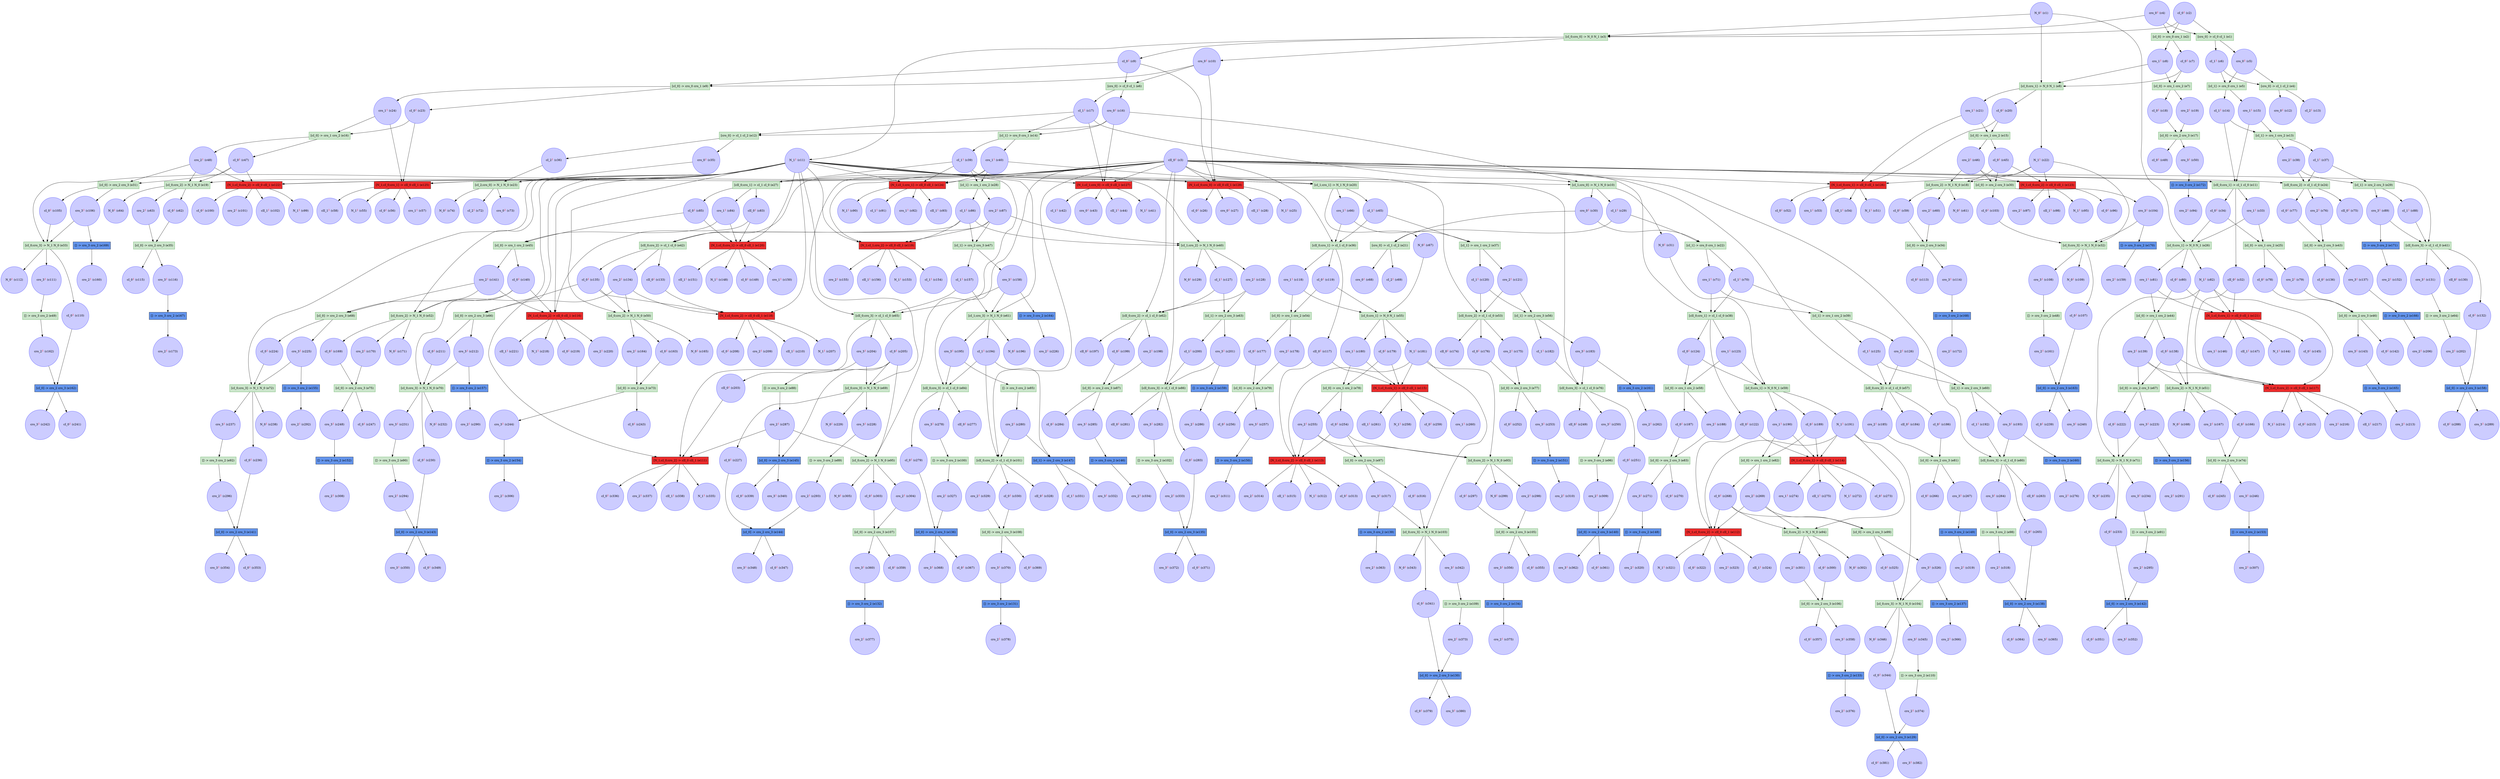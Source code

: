 digraph test {
  c1 -> e26;
  c1 -> e8;
  c1 -> e3;
  c2 -> e3;
  c2 -> e2;
  c2 -> e1;
  c3 -> e101;
  c3 -> e86;
  c3 -> e84;
  c3 -> e80;
  c3 -> e76;
  c3 -> e65;
  c3 -> e62;
  c3 -> e57;
  c3 -> e53;
  c3 -> e119;
  c3 -> e42;
  c3 -> e41;
  c3 -> e38;
  c3 -> e36;
  c3 -> e122;
  c3 -> e123;
  c3 -> e124;
  c3 -> e27;
  c3 -> e24;
  c3 -> e125;
  c3 -> e126;
  c3 -> e127;
  c3 -> e11;
  c3 -> e128;
  c4 -> e3;
  c4 -> e2;
  c4 -> e1;
  e1 -> c5;
  c5 -> e5;
  c5 -> e4;
  e1 -> c6;
  c6 -> e5;
  c6 -> e4;
  e2 -> c7;
  c7 -> e8;
  c7 -> e7;
  e2 -> c8;
  c8 -> e8;
  c8 -> e7;
  e3 -> c9;
  c9 -> e128;
  c9 -> e9;
  c9 -> e6;
  e3 -> c10;
  c10 -> e128;
  c10 -> e9;
  c10 -> e6;
  e3 -> c11;
  c11 -> e111;
  c11 -> e95;
  c11 -> e72;
  c11 -> e70;
  c11 -> e69;
  c11 -> e116;
  c11 -> e118;
  c11 -> e61;
  c11 -> e52;
  c11 -> e50;
  c11 -> e119;
  c11 -> e120;
  c11 -> e40;
  c11 -> e33;
  c11 -> e122;
  c11 -> e124;
  c11 -> e23;
  c11 -> e20;
  c11 -> e19;
  c11 -> e125;
  c11 -> e127;
  c11 -> e10;
  c11 -> e128;
  e4 -> c12;
  e4 -> c13;
  e5 -> c14;
  c14 -> e13;
  c14 -> e11;
  e5 -> c15;
  c15 -> e13;
  c15 -> e11;
  e6 -> c16;
  c16 -> e127;
  c16 -> e14;
  c16 -> e12;
  c16 -> e10;
  e6 -> c17;
  c17 -> e127;
  c17 -> e14;
  c17 -> e12;
  c17 -> e10;
  e7 -> c18;
  c18 -> e17;
  e7 -> c19;
  c19 -> e17;
  e8 -> c20;
  c20 -> e126;
  c20 -> e15;
  e8 -> c21;
  c21 -> e126;
  c21 -> e15;
  e8 -> c22;
  c22 -> e32;
  c22 -> e123;
  c22 -> e18;
  c22 -> e126;
  e9 -> c23;
  c23 -> e125;
  c23 -> e16;
  e9 -> c24;
  c24 -> e125;
  c24 -> e16;
  e128 -> c25;
  e128 -> c26;
  e128 -> c27;
  e128 -> c28;
  e10 -> c29;
  c29 -> e22;
  c29 -> e21;
  e10 -> c30;
  c30 -> e22;
  c30 -> e21;
  e10 -> c31;
  c31 -> e59;
  e11 -> c32;
  c32 -> e117;
  c32 -> e121;
  e11 -> c33;
  c33 -> e26;
  c33 -> e25;
  e11 -> c34;
  c34 -> e26;
  c34 -> e25;
  e12 -> c35;
  c35 -> e23;
  e12 -> c36;
  c36 -> e23;
  e13 -> c37;
  c37 -> e29;
  c37 -> e24;
  e13 -> c38;
  c38 -> e29;
  c38 -> e24;
  e14 -> c39;
  c39 -> e124;
  c39 -> e28;
  c39 -> e27;
  c39 -> e20;
  e14 -> c40;
  c40 -> e124;
  c40 -> e28;
  c40 -> e27;
  c40 -> e20;
  e127 -> c41;
  e127 -> c42;
  e127 -> c43;
  e127 -> c44;
  e15 -> c45;
  c45 -> e30;
  c45 -> e123;
  c45 -> e18;
  e15 -> c46;
  c46 -> e30;
  c46 -> e123;
  c46 -> e18;
  e16 -> c47;
  c47 -> e31;
  c47 -> e122;
  c47 -> e19;
  e16 -> c48;
  c48 -> e31;
  c48 -> e122;
  c48 -> e19;
  e17 -> c49;
  e17 -> c50;
  c50 -> e172;
  e126 -> c51;
  e126 -> c52;
  e126 -> c53;
  e126 -> c54;
  e125 -> c55;
  e125 -> c56;
  e125 -> c57;
  e125 -> c58;
  e18 -> c59;
  c59 -> e34;
  e18 -> c60;
  c60 -> e34;
  e18 -> c61;
  e19 -> c62;
  c62 -> e35;
  e19 -> c63;
  c63 -> e35;
  e19 -> c64;
  e20 -> c65;
  c65 -> e37;
  c65 -> e36;
  e20 -> c66;
  c66 -> e37;
  c66 -> e36;
  e20 -> c67;
  c67 -> e55;
  e21 -> c68;
  e21 -> c69;
  e22 -> c70;
  c70 -> e39;
  c70 -> e38;
  e22 -> c71;
  c71 -> e39;
  c71 -> e38;
  e23 -> c72;
  e23 -> c73;
  e23 -> c74;
  e24 -> c75;
  e24 -> c76;
  c76 -> e43;
  e24 -> c77;
  c77 -> e43;
  e25 -> c78;
  c78 -> e46;
  e25 -> c79;
  c79 -> e46;
  e26 -> c80;
  c80 -> e121;
  c80 -> e44;
  e26 -> c81;
  c81 -> e121;
  c81 -> e44;
  e26 -> c82;
  c82 -> e71;
  c82 -> e117;
  c82 -> e51;
  c82 -> e121;
  e27 -> c83;
  c83 -> e116;
  c83 -> e120;
  e27 -> c84;
  c84 -> e120;
  c84 -> e45;
  e27 -> c85;
  c85 -> e120;
  c85 -> e45;
  e28 -> c86;
  c86 -> e47;
  c86 -> e119;
  c86 -> e42;
  c86 -> e40;
  e28 -> c87;
  c87 -> e47;
  c87 -> e119;
  c87 -> e42;
  c87 -> e40;
  e29 -> c88;
  c88 -> e41;
  e29 -> c89;
  c89 -> e171;
  c89 -> e41;
  e124 -> c90;
  e124 -> c91;
  e124 -> c92;
  e124 -> c93;
  e172 -> c94;
  e123 -> c95;
  e123 -> c96;
  e123 -> c97;
  e123 -> c98;
  e122 -> c99;
  e122 -> c100;
  e122 -> c101;
  e122 -> c102;
  e30 -> c103;
  c103 -> e32;
  e30 -> c104;
  c104 -> e170;
  c104 -> e32;
  e31 -> c105;
  c105 -> e33;
  e31 -> c106;
  c106 -> e169;
  c106 -> e33;
  e32 -> c107;
  c107 -> e163;
  e32 -> c108;
  c108 -> e48;
  e32 -> c109;
  e33 -> c110;
  c110 -> e162;
  e33 -> c111;
  c111 -> e49;
  e33 -> c112;
  e34 -> c113;
  e34 -> c114;
  c114 -> e168;
  e35 -> c115;
  e35 -> c116;
  c116 -> e167;
  e36 -> c117;
  c117 -> e113;
  c117 -> e115;
  e36 -> c118;
  c118 -> e55;
  c118 -> e54;
  e36 -> c119;
  c119 -> e55;
  c119 -> e54;
  e37 -> c120;
  c120 -> e56;
  c120 -> e53;
  e37 -> c121;
  c121 -> e56;
  c121 -> e53;
  e38 -> c122;
  c122 -> e112;
  c122 -> e114;
  e38 -> c123;
  c123 -> e59;
  c123 -> e58;
  e38 -> c124;
  c124 -> e59;
  c124 -> e58;
  e39 -> c125;
  c125 -> e60;
  c125 -> e57;
  e39 -> c126;
  c126 -> e60;
  c126 -> e57;
  e40 -> c127;
  c127 -> e63;
  c127 -> e62;
  e40 -> c128;
  c128 -> e63;
  c128 -> e62;
  e40 -> c129;
  e41 -> c130;
  e41 -> c131;
  c131 -> e64;
  e41 -> c132;
  c132 -> e158;
  e42 -> c133;
  c133 -> e118;
  e42 -> c134;
  c134 -> e66;
  c134 -> e118;
  c134 -> e50;
  e42 -> c135;
  c135 -> e66;
  c135 -> e118;
  c135 -> e50;
  e43 -> c136;
  e43 -> c137;
  c137 -> e166;
  e44 -> c138;
  c138 -> e67;
  c138 -> e117;
  c138 -> e51;
  e44 -> c139;
  c139 -> e67;
  c139 -> e117;
  c139 -> e51;
  e45 -> c140;
  c140 -> e68;
  c140 -> e116;
  c140 -> e52;
  e45 -> c141;
  c141 -> e68;
  c141 -> e116;
  c141 -> e52;
  e46 -> c142;
  e46 -> c143;
  c143 -> e165;
  e121 -> c144;
  e121 -> c145;
  e121 -> c146;
  e121 -> c147;
  e120 -> c148;
  e120 -> c149;
  e120 -> c150;
  e120 -> c151;
  e171 -> c152;
  e119 -> c153;
  e119 -> c154;
  e119 -> c155;
  e119 -> c156;
  e47 -> c157;
  c157 -> e65;
  c157 -> e61;
  e47 -> c158;
  c158 -> e164;
  c158 -> e65;
  c158 -> e61;
  e170 -> c159;
  e169 -> c160;
  e48 -> c161;
  c161 -> e163;
  e49 -> c162;
  c162 -> e162;
  e50 -> c163;
  c163 -> e73;
  e50 -> c164;
  c164 -> e73;
  e50 -> c165;
  e51 -> c166;
  c166 -> e74;
  e51 -> c167;
  c167 -> e74;
  e51 -> c168;
  e52 -> c169;
  c169 -> e75;
  e52 -> c170;
  c170 -> e75;
  e52 -> c171;
  e168 -> c172;
  e167 -> c173;
  e53 -> c174;
  e53 -> c175;
  c175 -> e77;
  e53 -> c176;
  c176 -> e77;
  e54 -> c177;
  c177 -> e79;
  e54 -> c178;
  c178 -> e79;
  e55 -> c179;
  c179 -> e115;
  c179 -> e78;
  e55 -> c180;
  c180 -> e115;
  c180 -> e78;
  e55 -> c181;
  c181 -> e103;
  c181 -> e113;
  c181 -> e93;
  c181 -> e115;
  e56 -> c182;
  c182 -> e76;
  e56 -> c183;
  c183 -> e161;
  c183 -> e76;
  e57 -> c184;
  e57 -> c185;
  c185 -> e81;
  e57 -> c186;
  c186 -> e81;
  e58 -> c187;
  c187 -> e83;
  e58 -> c188;
  c188 -> e83;
  e59 -> c189;
  c189 -> e114;
  c189 -> e82;
  e59 -> c190;
  c190 -> e114;
  c190 -> e82;
  e59 -> c191;
  c191 -> e104;
  c191 -> e112;
  c191 -> e94;
  c191 -> e114;
  e60 -> c192;
  c192 -> e80;
  e60 -> c193;
  c193 -> e160;
  c193 -> e80;
  e61 -> c194;
  c194 -> e147;
  c194 -> e101;
  c194 -> e84;
  e61 -> c195;
  c195 -> e85;
  c195 -> e84;
  e61 -> c196;
  e62 -> c197;
  e62 -> c198;
  c198 -> e87;
  e62 -> c199;
  c199 -> e87;
  e63 -> c200;
  c200 -> e86;
  e63 -> c201;
  c201 -> e159;
  c201 -> e86;
  e64 -> c202;
  c202 -> e158;
  e65 -> c203;
  c203 -> e111;
  e65 -> c204;
  c204 -> e88;
  c204 -> e69;
  e65 -> c205;
  c205 -> e145;
  c205 -> e111;
  c205 -> e95;
  c205 -> e69;
  e166 -> c206;
  e118 -> c207;
  e118 -> c208;
  e118 -> c209;
  e118 -> c210;
  e66 -> c211;
  c211 -> e70;
  e66 -> c212;
  c212 -> e157;
  c212 -> e70;
  e165 -> c213;
  e117 -> c214;
  e117 -> c215;
  e117 -> c216;
  e117 -> c217;
  e116 -> c218;
  e116 -> c219;
  e116 -> c220;
  e116 -> c221;
  e67 -> c222;
  c222 -> e71;
  e67 -> c223;
  c223 -> e156;
  c223 -> e71;
  e68 -> c224;
  c224 -> e72;
  e68 -> c225;
  c225 -> e155;
  c225 -> e72;
  e164 -> c226;
  e69 -> c227;
  c227 -> e144;
  e69 -> c228;
  c228 -> e89;
  e69 -> c229;
  e70 -> c230;
  c230 -> e143;
  e70 -> c231;
  c231 -> e90;
  e70 -> c232;
  e71 -> c233;
  c233 -> e142;
  e71 -> c234;
  c234 -> e91;
  e71 -> c235;
  e72 -> c236;
  c236 -> e141;
  e72 -> c237;
  c237 -> e92;
  e72 -> c238;
  e163 -> c239;
  e163 -> c240;
  e162 -> c241;
  e162 -> c242;
  e73 -> c243;
  e73 -> c244;
  c244 -> e154;
  e74 -> c245;
  e74 -> c246;
  c246 -> e153;
  e75 -> c247;
  e75 -> c248;
  c248 -> e152;
  e76 -> c249;
  e76 -> c250;
  c250 -> e96;
  e76 -> c251;
  c251 -> e140;
  e77 -> c252;
  e77 -> c253;
  c253 -> e151;
  e78 -> c254;
  c254 -> e97;
  c254 -> e113;
  c254 -> e93;
  e78 -> c255;
  c255 -> e97;
  c255 -> e113;
  c255 -> e93;
  e79 -> c256;
  e79 -> c257;
  c257 -> e150;
  e115 -> c258;
  e115 -> c259;
  e115 -> c260;
  e115 -> c261;
  e161 -> c262;
  e80 -> c263;
  e80 -> c264;
  c264 -> e98;
  e80 -> c265;
  c265 -> e138;
  e81 -> c266;
  e81 -> c267;
  c267 -> e149;
  e82 -> c268;
  c268 -> e99;
  c268 -> e112;
  c268 -> e94;
  e82 -> c269;
  c269 -> e99;
  c269 -> e112;
  c269 -> e94;
  e83 -> c270;
  e83 -> c271;
  c271 -> e148;
  e114 -> c272;
  e114 -> c273;
  e114 -> c274;
  e114 -> c275;
  e160 -> c276;
  e84 -> c277;
  e84 -> c278;
  c278 -> e100;
  e84 -> c279;
  c279 -> e136;
  e85 -> c280;
  c280 -> e147;
  c280 -> e101;
  e86 -> c281;
  e86 -> c282;
  c282 -> e102;
  e86 -> c283;
  c283 -> e135;
  e87 -> c284;
  e87 -> c285;
  c285 -> e146;
  e159 -> c286;
  e88 -> c287;
  c287 -> e145;
  c287 -> e111;
  c287 -> e95;
  e158 -> c288;
  e158 -> c289;
  e157 -> c290;
  e156 -> c291;
  e155 -> c292;
  e89 -> c293;
  c293 -> e144;
  e90 -> c294;
  c294 -> e143;
  e91 -> c295;
  c295 -> e142;
  e92 -> c296;
  c296 -> e141;
  e93 -> c297;
  c297 -> e105;
  e93 -> c298;
  c298 -> e105;
  e93 -> c299;
  e94 -> c300;
  c300 -> e106;
  e94 -> c301;
  c301 -> e106;
  e94 -> c302;
  e95 -> c303;
  c303 -> e107;
  e95 -> c304;
  c304 -> e107;
  e95 -> c305;
  e154 -> c306;
  e153 -> c307;
  e152 -> c308;
  e96 -> c309;
  c309 -> e140;
  e151 -> c310;
  e150 -> c311;
  e113 -> c312;
  e113 -> c313;
  e113 -> c314;
  e113 -> c315;
  e97 -> c316;
  c316 -> e103;
  e97 -> c317;
  c317 -> e139;
  c317 -> e103;
  e98 -> c318;
  c318 -> e138;
  e149 -> c319;
  e148 -> c320;
  e112 -> c321;
  e112 -> c322;
  e112 -> c323;
  e112 -> c324;
  e99 -> c325;
  c325 -> e104;
  e99 -> c326;
  c326 -> e137;
  c326 -> e104;
  e100 -> c327;
  c327 -> e136;
  e101 -> c328;
  e101 -> c329;
  c329 -> e108;
  e101 -> c330;
  c330 -> e108;
  e147 -> c331;
  e147 -> c332;
  e102 -> c333;
  c333 -> e135;
  e146 -> c334;
  e111 -> c335;
  e111 -> c336;
  e111 -> c337;
  e111 -> c338;
  e145 -> c339;
  e145 -> c340;
  e103 -> c341;
  c341 -> e130;
  e103 -> c342;
  c342 -> e109;
  e103 -> c343;
  e104 -> c344;
  c344 -> e129;
  e104 -> c345;
  c345 -> e110;
  e104 -> c346;
  e144 -> c347;
  e144 -> c348;
  e143 -> c349;
  e143 -> c350;
  e142 -> c351;
  e142 -> c352;
  e141 -> c353;
  e141 -> c354;
  e105 -> c355;
  e105 -> c356;
  c356 -> e134;
  e106 -> c357;
  e106 -> c358;
  c358 -> e133;
  e107 -> c359;
  e107 -> c360;
  c360 -> e132;
  e140 -> c361;
  e140 -> c362;
  e139 -> c363;
  e138 -> c364;
  e138 -> c365;
  e137 -> c366;
  e136 -> c367;
  e136 -> c368;
  e108 -> c369;
  e108 -> c370;
  c370 -> e131;
  e135 -> c371;
  e135 -> c372;
  e109 -> c373;
  c373 -> e130;
  e110 -> c374;
  c374 -> e129;
  e134 -> c375;
  e133 -> c376;
  e132 -> c377;
  e131 -> c378;
  e130 -> c379;
  e130 -> c380;
  e129 -> c381;
  e129 -> c382;
  c1 [color="#4040ff" fillcolor="#ccccff" label= <N_0<FONT COLOR="red"><SUP>1</SUP></FONT>&nbsp;(c1)> shape=circle style=filled];
  c2 [color="#4040ff" fillcolor="#ccccff" label= <cI_0<FONT COLOR="red"><SUP>1</SUP></FONT>&nbsp;(c2)> shape=circle style=filled];
  c3 [color="#4040ff" fillcolor="#ccccff" label= <cII_0<FONT COLOR="red"><SUP>1</SUP></FONT>&nbsp;(c3)> shape=circle style=filled];
  c4 [color="#4040ff" fillcolor="#ccccff" label= <cro_0<FONT COLOR="red"><SUP>1</SUP></FONT>&nbsp;(c4)> shape=circle style=filled];
  c5 [color="#4040ff" fillcolor="#ccccff" label= <cro_0<FONT COLOR="red"><SUP>1</SUP></FONT>&nbsp;(c5)> shape=circle style=filled];
  c6 [color="#4040ff" fillcolor="#ccccff" label= <cI_1<FONT COLOR="red"><SUP>1</SUP></FONT>&nbsp;(c6)> shape=circle style=filled];
  c7 [color="#4040ff" fillcolor="#ccccff" label= <cI_0<FONT COLOR="red"><SUP>1</SUP></FONT>&nbsp;(c7)> shape=circle style=filled];
  c8 [color="#4040ff" fillcolor="#ccccff" label= <cro_1<FONT COLOR="red"><SUP>1</SUP></FONT>&nbsp;(c8)> shape=circle style=filled];
  c9 [color="#4040ff" fillcolor="#ccccff" label= <cI_0<FONT COLOR="red"><SUP>1</SUP></FONT>&nbsp;(c9)> shape=circle style=filled];
  c10 [color="#4040ff" fillcolor="#ccccff" label= <cro_0<FONT COLOR="red"><SUP>1</SUP></FONT>&nbsp;(c10)> shape=circle style=filled];
  c11 [color="#4040ff" fillcolor="#ccccff" label= <N_1<FONT COLOR="red"><SUP>1</SUP></FONT>&nbsp;(c11)> shape=circle style=filled];
  c12 [color="#4040ff" fillcolor="#ccccff" label= <cro_0<FONT COLOR="red"><SUP>1</SUP></FONT>&nbsp;(c12)> shape=circle style=filled];
  c13 [color="#4040ff" fillcolor="#ccccff" label= <cI_2<FONT COLOR="red"><SUP>1</SUP></FONT>&nbsp;(c13)> shape=circle style=filled];
  c14 [color="#4040ff" fillcolor="#ccccff" label= <cI_1<FONT COLOR="red"><SUP>1</SUP></FONT>&nbsp;(c14)> shape=circle style=filled];
  c15 [color="#4040ff" fillcolor="#ccccff" label= <cro_1<FONT COLOR="red"><SUP>1</SUP></FONT>&nbsp;(c15)> shape=circle style=filled];
  c16 [color="#4040ff" fillcolor="#ccccff" label= <cro_0<FONT COLOR="red"><SUP>1</SUP></FONT>&nbsp;(c16)> shape=circle style=filled];
  c17 [color="#4040ff" fillcolor="#ccccff" label= <cI_1<FONT COLOR="red"><SUP>1</SUP></FONT>&nbsp;(c17)> shape=circle style=filled];
  c18 [color="#4040ff" fillcolor="#ccccff" label= <cI_0<FONT COLOR="red"><SUP>1</SUP></FONT>&nbsp;(c18)> shape=circle style=filled];
  c19 [color="#4040ff" fillcolor="#ccccff" label= <cro_2<FONT COLOR="red"><SUP>1</SUP></FONT>&nbsp;(c19)> shape=circle style=filled];
  c20 [color="#4040ff" fillcolor="#ccccff" label= <cI_0<FONT COLOR="red"><SUP>1</SUP></FONT>&nbsp;(c20)> shape=circle style=filled];
  c21 [color="#4040ff" fillcolor="#ccccff" label= <cro_1<FONT COLOR="red"><SUP>1</SUP></FONT>&nbsp;(c21)> shape=circle style=filled];
  c22 [color="#4040ff" fillcolor="#ccccff" label= <N_1<FONT COLOR="red"><SUP>1</SUP></FONT>&nbsp;(c22)> shape=circle style=filled];
  c23 [color="#4040ff" fillcolor="#ccccff" label= <cI_0<FONT COLOR="red"><SUP>1</SUP></FONT>&nbsp;(c23)> shape=circle style=filled];
  c24 [color="#4040ff" fillcolor="#ccccff" label= <cro_1<FONT COLOR="red"><SUP>1</SUP></FONT>&nbsp;(c24)> shape=circle style=filled];
  c25 [color="#4040ff" fillcolor="#ccccff" label= <N_1<FONT COLOR="red"><SUP>1</SUP></FONT>&nbsp;(c25)> shape=circle style=filled];
  c26 [color="#4040ff" fillcolor="#ccccff" label= <cI_0<FONT COLOR="red"><SUP>1</SUP></FONT>&nbsp;(c26)> shape=circle style=filled];
  c27 [color="#4040ff" fillcolor="#ccccff" label= <cro_0<FONT COLOR="red"><SUP>1</SUP></FONT>&nbsp;(c27)> shape=circle style=filled];
  c28 [color="#4040ff" fillcolor="#ccccff" label= <cII_1<FONT COLOR="red"><SUP>1</SUP></FONT>&nbsp;(c28)> shape=circle style=filled];
  c29 [color="#4040ff" fillcolor="#ccccff" label= <cI_1<FONT COLOR="red"><SUP>1</SUP></FONT>&nbsp;(c29)> shape=circle style=filled];
  c30 [color="#4040ff" fillcolor="#ccccff" label= <cro_0<FONT COLOR="red"><SUP>1</SUP></FONT>&nbsp;(c30)> shape=circle style=filled];
  c31 [color="#4040ff" fillcolor="#ccccff" label= <N_0<FONT COLOR="red"><SUP>1</SUP></FONT>&nbsp;(c31)> shape=circle style=filled];
  c32 [color="#4040ff" fillcolor="#ccccff" label= <cII_0<FONT COLOR="red"><SUP>1</SUP></FONT>&nbsp;(c32)> shape=circle style=filled];
  c33 [color="#4040ff" fillcolor="#ccccff" label= <cro_1<FONT COLOR="red"><SUP>1</SUP></FONT>&nbsp;(c33)> shape=circle style=filled];
  c34 [color="#4040ff" fillcolor="#ccccff" label= <cI_0<FONT COLOR="red"><SUP>1</SUP></FONT>&nbsp;(c34)> shape=circle style=filled];
  c35 [color="#4040ff" fillcolor="#ccccff" label= <cro_0<FONT COLOR="red"><SUP>1</SUP></FONT>&nbsp;(c35)> shape=circle style=filled];
  c36 [color="#4040ff" fillcolor="#ccccff" label= <cI_2<FONT COLOR="red"><SUP>1</SUP></FONT>&nbsp;(c36)> shape=circle style=filled];
  c37 [color="#4040ff" fillcolor="#ccccff" label= <cI_1<FONT COLOR="red"><SUP>1</SUP></FONT>&nbsp;(c37)> shape=circle style=filled];
  c38 [color="#4040ff" fillcolor="#ccccff" label= <cro_2<FONT COLOR="red"><SUP>1</SUP></FONT>&nbsp;(c38)> shape=circle style=filled];
  c39 [color="#4040ff" fillcolor="#ccccff" label= <cI_1<FONT COLOR="red"><SUP>1</SUP></FONT>&nbsp;(c39)> shape=circle style=filled];
  c40 [color="#4040ff" fillcolor="#ccccff" label= <cro_1<FONT COLOR="red"><SUP>1</SUP></FONT>&nbsp;(c40)> shape=circle style=filled];
  c41 [color="#4040ff" fillcolor="#ccccff" label= <N_1<FONT COLOR="red"><SUP>1</SUP></FONT>&nbsp;(c41)> shape=circle style=filled];
  c42 [color="#4040ff" fillcolor="#ccccff" label= <cI_1<FONT COLOR="red"><SUP>1</SUP></FONT>&nbsp;(c42)> shape=circle style=filled];
  c43 [color="#4040ff" fillcolor="#ccccff" label= <cro_0<FONT COLOR="red"><SUP>1</SUP></FONT>&nbsp;(c43)> shape=circle style=filled];
  c44 [color="#4040ff" fillcolor="#ccccff" label= <cII_1<FONT COLOR="red"><SUP>1</SUP></FONT>&nbsp;(c44)> shape=circle style=filled];
  c45 [color="#4040ff" fillcolor="#ccccff" label= <cI_0<FONT COLOR="red"><SUP>1</SUP></FONT>&nbsp;(c45)> shape=circle style=filled];
  c46 [color="#4040ff" fillcolor="#ccccff" label= <cro_2<FONT COLOR="red"><SUP>1</SUP></FONT>&nbsp;(c46)> shape=circle style=filled];
  c47 [color="#4040ff" fillcolor="#ccccff" label= <cI_0<FONT COLOR="red"><SUP>1</SUP></FONT>&nbsp;(c47)> shape=circle style=filled];
  c48 [color="#4040ff" fillcolor="#ccccff" label= <cro_2<FONT COLOR="red"><SUP>1</SUP></FONT>&nbsp;(c48)> shape=circle style=filled];
  c49 [color="#4040ff" fillcolor="#ccccff" label= <cI_0<FONT COLOR="red"><SUP>1</SUP></FONT>&nbsp;(c49)> shape=circle style=filled];
  c50 [color="#4040ff" fillcolor="#ccccff" label= <cro_3<FONT COLOR="red"><SUP>1</SUP></FONT>&nbsp;(c50)> shape=circle style=filled];
  c51 [color="#4040ff" fillcolor="#ccccff" label= <N_1<FONT COLOR="red"><SUP>1</SUP></FONT>&nbsp;(c51)> shape=circle style=filled];
  c52 [color="#4040ff" fillcolor="#ccccff" label= <cI_0<FONT COLOR="red"><SUP>1</SUP></FONT>&nbsp;(c52)> shape=circle style=filled];
  c53 [color="#4040ff" fillcolor="#ccccff" label= <cro_1<FONT COLOR="red"><SUP>1</SUP></FONT>&nbsp;(c53)> shape=circle style=filled];
  c54 [color="#4040ff" fillcolor="#ccccff" label= <cII_1<FONT COLOR="red"><SUP>1</SUP></FONT>&nbsp;(c54)> shape=circle style=filled];
  c55 [color="#4040ff" fillcolor="#ccccff" label= <N_1<FONT COLOR="red"><SUP>1</SUP></FONT>&nbsp;(c55)> shape=circle style=filled];
  c56 [color="#4040ff" fillcolor="#ccccff" label= <cI_0<FONT COLOR="red"><SUP>1</SUP></FONT>&nbsp;(c56)> shape=circle style=filled];
  c57 [color="#4040ff" fillcolor="#ccccff" label= <cro_1<FONT COLOR="red"><SUP>1</SUP></FONT>&nbsp;(c57)> shape=circle style=filled];
  c58 [color="#4040ff" fillcolor="#ccccff" label= <cII_1<FONT COLOR="red"><SUP>1</SUP></FONT>&nbsp;(c58)> shape=circle style=filled];
  c59 [color="#4040ff" fillcolor="#ccccff" label= <cI_0<FONT COLOR="red"><SUP>1</SUP></FONT>&nbsp;(c59)> shape=circle style=filled];
  c60 [color="#4040ff" fillcolor="#ccccff" label= <cro_2<FONT COLOR="red"><SUP>1</SUP></FONT>&nbsp;(c60)> shape=circle style=filled];
  c61 [color="#4040ff" fillcolor="#ccccff" label= <N_0<FONT COLOR="red"><SUP>1</SUP></FONT>&nbsp;(c61)> shape=circle style=filled];
  c62 [color="#4040ff" fillcolor="#ccccff" label= <cI_0<FONT COLOR="red"><SUP>1</SUP></FONT>&nbsp;(c62)> shape=circle style=filled];
  c63 [color="#4040ff" fillcolor="#ccccff" label= <cro_2<FONT COLOR="red"><SUP>1</SUP></FONT>&nbsp;(c63)> shape=circle style=filled];
  c64 [color="#4040ff" fillcolor="#ccccff" label= <N_0<FONT COLOR="red"><SUP>1</SUP></FONT>&nbsp;(c64)> shape=circle style=filled];
  c65 [color="#4040ff" fillcolor="#ccccff" label= <cI_1<FONT COLOR="red"><SUP>1</SUP></FONT>&nbsp;(c65)> shape=circle style=filled];
  c66 [color="#4040ff" fillcolor="#ccccff" label= <cro_1<FONT COLOR="red"><SUP>1</SUP></FONT>&nbsp;(c66)> shape=circle style=filled];
  c67 [color="#4040ff" fillcolor="#ccccff" label= <N_0<FONT COLOR="red"><SUP>1</SUP></FONT>&nbsp;(c67)> shape=circle style=filled];
  c68 [color="#4040ff" fillcolor="#ccccff" label= <cro_0<FONT COLOR="red"><SUP>1</SUP></FONT>&nbsp;(c68)> shape=circle style=filled];
  c69 [color="#4040ff" fillcolor="#ccccff" label= <cI_2<FONT COLOR="red"><SUP>1</SUP></FONT>&nbsp;(c69)> shape=circle style=filled];
  c70 [color="#4040ff" fillcolor="#ccccff" label= <cI_1<FONT COLOR="red"><SUP>1</SUP></FONT>&nbsp;(c70)> shape=circle style=filled];
  c71 [color="#4040ff" fillcolor="#ccccff" label= <cro_1<FONT COLOR="red"><SUP>1</SUP></FONT>&nbsp;(c71)> shape=circle style=filled];
  c72 [color="#4040ff" fillcolor="#ccccff" label= <cI_2<FONT COLOR="red"><SUP>1</SUP></FONT>&nbsp;(c72)> shape=circle style=filled];
  c73 [color="#4040ff" fillcolor="#ccccff" label= <cro_0<FONT COLOR="red"><SUP>1</SUP></FONT>&nbsp;(c73)> shape=circle style=filled];
  c74 [color="#4040ff" fillcolor="#ccccff" label= <N_0<FONT COLOR="red"><SUP>1</SUP></FONT>&nbsp;(c74)> shape=circle style=filled];
  c75 [color="#4040ff" fillcolor="#ccccff" label= <cII_0<FONT COLOR="red"><SUP>1</SUP></FONT>&nbsp;(c75)> shape=circle style=filled];
  c76 [color="#4040ff" fillcolor="#ccccff" label= <cro_2<FONT COLOR="red"><SUP>1</SUP></FONT>&nbsp;(c76)> shape=circle style=filled];
  c77 [color="#4040ff" fillcolor="#ccccff" label= <cI_0<FONT COLOR="red"><SUP>1</SUP></FONT>&nbsp;(c77)> shape=circle style=filled];
  c78 [color="#4040ff" fillcolor="#ccccff" label= <cI_0<FONT COLOR="red"><SUP>1</SUP></FONT>&nbsp;(c78)> shape=circle style=filled];
  c79 [color="#4040ff" fillcolor="#ccccff" label= <cro_2<FONT COLOR="red"><SUP>1</SUP></FONT>&nbsp;(c79)> shape=circle style=filled];
  c80 [color="#4040ff" fillcolor="#ccccff" label= <cI_0<FONT COLOR="red"><SUP>1</SUP></FONT>&nbsp;(c80)> shape=circle style=filled];
  c81 [color="#4040ff" fillcolor="#ccccff" label= <cro_1<FONT COLOR="red"><SUP>1</SUP></FONT>&nbsp;(c81)> shape=circle style=filled];
  c82 [color="#4040ff" fillcolor="#ccccff" label= <N_1<FONT COLOR="red"><SUP>1</SUP></FONT>&nbsp;(c82)> shape=circle style=filled];
  c83 [color="#4040ff" fillcolor="#ccccff" label= <cII_0<FONT COLOR="red"><SUP>1</SUP></FONT>&nbsp;(c83)> shape=circle style=filled];
  c84 [color="#4040ff" fillcolor="#ccccff" label= <cro_1<FONT COLOR="red"><SUP>1</SUP></FONT>&nbsp;(c84)> shape=circle style=filled];
  c85 [color="#4040ff" fillcolor="#ccccff" label= <cI_0<FONT COLOR="red"><SUP>1</SUP></FONT>&nbsp;(c85)> shape=circle style=filled];
  c86 [color="#4040ff" fillcolor="#ccccff" label= <cI_1<FONT COLOR="red"><SUP>1</SUP></FONT>&nbsp;(c86)> shape=circle style=filled];
  c87 [color="#4040ff" fillcolor="#ccccff" label= <cro_2<FONT COLOR="red"><SUP>1</SUP></FONT>&nbsp;(c87)> shape=circle style=filled];
  c88 [color="#4040ff" fillcolor="#ccccff" label= <cI_1<FONT COLOR="red"><SUP>1</SUP></FONT>&nbsp;(c88)> shape=circle style=filled];
  c89 [color="#4040ff" fillcolor="#ccccff" label= <cro_3<FONT COLOR="red"><SUP>1</SUP></FONT>&nbsp;(c89)> shape=circle style=filled];
  c90 [color="#4040ff" fillcolor="#ccccff" label= <N_1<FONT COLOR="red"><SUP>1</SUP></FONT>&nbsp;(c90)> shape=circle style=filled];
  c91 [color="#4040ff" fillcolor="#ccccff" label= <cI_1<FONT COLOR="red"><SUP>1</SUP></FONT>&nbsp;(c91)> shape=circle style=filled];
  c92 [color="#4040ff" fillcolor="#ccccff" label= <cro_1<FONT COLOR="red"><SUP>1</SUP></FONT>&nbsp;(c92)> shape=circle style=filled];
  c93 [color="#4040ff" fillcolor="#ccccff" label= <cII_1<FONT COLOR="red"><SUP>1</SUP></FONT>&nbsp;(c93)> shape=circle style=filled];
  c94 [color="#4040ff" fillcolor="#ccccff" label= <cro_2<FONT COLOR="red"><SUP>1</SUP></FONT>&nbsp;(c94)> shape=circle style=filled];
  c95 [color="#4040ff" fillcolor="#ccccff" label= <N_1<FONT COLOR="red"><SUP>1</SUP></FONT>&nbsp;(c95)> shape=circle style=filled];
  c96 [color="#4040ff" fillcolor="#ccccff" label= <cI_0<FONT COLOR="red"><SUP>1</SUP></FONT>&nbsp;(c96)> shape=circle style=filled];
  c97 [color="#4040ff" fillcolor="#ccccff" label= <cro_2<FONT COLOR="red"><SUP>1</SUP></FONT>&nbsp;(c97)> shape=circle style=filled];
  c98 [color="#4040ff" fillcolor="#ccccff" label= <cII_1<FONT COLOR="red"><SUP>1</SUP></FONT>&nbsp;(c98)> shape=circle style=filled];
  c99 [color="#4040ff" fillcolor="#ccccff" label= <N_1<FONT COLOR="red"><SUP>1</SUP></FONT>&nbsp;(c99)> shape=circle style=filled];
  c100 [color="#4040ff" fillcolor="#ccccff" label= <cI_0<FONT COLOR="red"><SUP>1</SUP></FONT>&nbsp;(c100)> shape=circle style=filled];
  c101 [color="#4040ff" fillcolor="#ccccff" label= <cro_2<FONT COLOR="red"><SUP>1</SUP></FONT>&nbsp;(c101)> shape=circle style=filled];
  c102 [color="#4040ff" fillcolor="#ccccff" label= <cII_1<FONT COLOR="red"><SUP>1</SUP></FONT>&nbsp;(c102)> shape=circle style=filled];
  c103 [color="#4040ff" fillcolor="#ccccff" label= <cI_0<FONT COLOR="red"><SUP>1</SUP></FONT>&nbsp;(c103)> shape=circle style=filled];
  c104 [color="#4040ff" fillcolor="#ccccff" label= <cro_3<FONT COLOR="red"><SUP>1</SUP></FONT>&nbsp;(c104)> shape=circle style=filled];
  c105 [color="#4040ff" fillcolor="#ccccff" label= <cI_0<FONT COLOR="red"><SUP>1</SUP></FONT>&nbsp;(c105)> shape=circle style=filled];
  c106 [color="#4040ff" fillcolor="#ccccff" label= <cro_3<FONT COLOR="red"><SUP>1</SUP></FONT>&nbsp;(c106)> shape=circle style=filled];
  c107 [color="#4040ff" fillcolor="#ccccff" label= <cI_0<FONT COLOR="red"><SUP>1</SUP></FONT>&nbsp;(c107)> shape=circle style=filled];
  c108 [color="#4040ff" fillcolor="#ccccff" label= <cro_3<FONT COLOR="red"><SUP>1</SUP></FONT>&nbsp;(c108)> shape=circle style=filled];
  c109 [color="#4040ff" fillcolor="#ccccff" label= <N_0<FONT COLOR="red"><SUP>1</SUP></FONT>&nbsp;(c109)> shape=circle style=filled];
  c110 [color="#4040ff" fillcolor="#ccccff" label= <cI_0<FONT COLOR="red"><SUP>1</SUP></FONT>&nbsp;(c110)> shape=circle style=filled];
  c111 [color="#4040ff" fillcolor="#ccccff" label= <cro_3<FONT COLOR="red"><SUP>1</SUP></FONT>&nbsp;(c111)> shape=circle style=filled];
  c112 [color="#4040ff" fillcolor="#ccccff" label= <N_0<FONT COLOR="red"><SUP>1</SUP></FONT>&nbsp;(c112)> shape=circle style=filled];
  c113 [color="#4040ff" fillcolor="#ccccff" label= <cI_0<FONT COLOR="red"><SUP>1</SUP></FONT>&nbsp;(c113)> shape=circle style=filled];
  c114 [color="#4040ff" fillcolor="#ccccff" label= <cro_3<FONT COLOR="red"><SUP>1</SUP></FONT>&nbsp;(c114)> shape=circle style=filled];
  c115 [color="#4040ff" fillcolor="#ccccff" label= <cI_0<FONT COLOR="red"><SUP>1</SUP></FONT>&nbsp;(c115)> shape=circle style=filled];
  c116 [color="#4040ff" fillcolor="#ccccff" label= <cro_3<FONT COLOR="red"><SUP>1</SUP></FONT>&nbsp;(c116)> shape=circle style=filled];
  c117 [color="#4040ff" fillcolor="#ccccff" label= <cII_0<FONT COLOR="red"><SUP>1</SUP></FONT>&nbsp;(c117)> shape=circle style=filled];
  c118 [color="#4040ff" fillcolor="#ccccff" label= <cro_1<FONT COLOR="red"><SUP>1</SUP></FONT>&nbsp;(c118)> shape=circle style=filled];
  c119 [color="#4040ff" fillcolor="#ccccff" label= <cI_0<FONT COLOR="red"><SUP>1</SUP></FONT>&nbsp;(c119)> shape=circle style=filled];
  c120 [color="#4040ff" fillcolor="#ccccff" label= <cI_1<FONT COLOR="red"><SUP>1</SUP></FONT>&nbsp;(c120)> shape=circle style=filled];
  c121 [color="#4040ff" fillcolor="#ccccff" label= <cro_2<FONT COLOR="red"><SUP>1</SUP></FONT>&nbsp;(c121)> shape=circle style=filled];
  c122 [color="#4040ff" fillcolor="#ccccff" label= <cII_0<FONT COLOR="red"><SUP>1</SUP></FONT>&nbsp;(c122)> shape=circle style=filled];
  c123 [color="#4040ff" fillcolor="#ccccff" label= <cro_1<FONT COLOR="red"><SUP>1</SUP></FONT>&nbsp;(c123)> shape=circle style=filled];
  c124 [color="#4040ff" fillcolor="#ccccff" label= <cI_0<FONT COLOR="red"><SUP>1</SUP></FONT>&nbsp;(c124)> shape=circle style=filled];
  c125 [color="#4040ff" fillcolor="#ccccff" label= <cI_1<FONT COLOR="red"><SUP>1</SUP></FONT>&nbsp;(c125)> shape=circle style=filled];
  c126 [color="#4040ff" fillcolor="#ccccff" label= <cro_2<FONT COLOR="red"><SUP>1</SUP></FONT>&nbsp;(c126)> shape=circle style=filled];
  c127 [color="#4040ff" fillcolor="#ccccff" label= <cI_1<FONT COLOR="red"><SUP>1</SUP></FONT>&nbsp;(c127)> shape=circle style=filled];
  c128 [color="#4040ff" fillcolor="#ccccff" label= <cro_2<FONT COLOR="red"><SUP>1</SUP></FONT>&nbsp;(c128)> shape=circle style=filled];
  c129 [color="#4040ff" fillcolor="#ccccff" label= <N_0<FONT COLOR="red"><SUP>1</SUP></FONT>&nbsp;(c129)> shape=circle style=filled];
  c130 [color="#4040ff" fillcolor="#ccccff" label= <cII_0<FONT COLOR="red"><SUP>1</SUP></FONT>&nbsp;(c130)> shape=circle style=filled];
  c131 [color="#4040ff" fillcolor="#ccccff" label= <cro_3<FONT COLOR="red"><SUP>1</SUP></FONT>&nbsp;(c131)> shape=circle style=filled];
  c132 [color="#4040ff" fillcolor="#ccccff" label= <cI_0<FONT COLOR="red"><SUP>1</SUP></FONT>&nbsp;(c132)> shape=circle style=filled];
  c133 [color="#4040ff" fillcolor="#ccccff" label= <cII_0<FONT COLOR="red"><SUP>1</SUP></FONT>&nbsp;(c133)> shape=circle style=filled];
  c134 [color="#4040ff" fillcolor="#ccccff" label= <cro_2<FONT COLOR="red"><SUP>1</SUP></FONT>&nbsp;(c134)> shape=circle style=filled];
  c135 [color="#4040ff" fillcolor="#ccccff" label= <cI_0<FONT COLOR="red"><SUP>1</SUP></FONT>&nbsp;(c135)> shape=circle style=filled];
  c136 [color="#4040ff" fillcolor="#ccccff" label= <cI_0<FONT COLOR="red"><SUP>1</SUP></FONT>&nbsp;(c136)> shape=circle style=filled];
  c137 [color="#4040ff" fillcolor="#ccccff" label= <cro_3<FONT COLOR="red"><SUP>1</SUP></FONT>&nbsp;(c137)> shape=circle style=filled];
  c138 [color="#4040ff" fillcolor="#ccccff" label= <cI_0<FONT COLOR="red"><SUP>1</SUP></FONT>&nbsp;(c138)> shape=circle style=filled];
  c139 [color="#4040ff" fillcolor="#ccccff" label= <cro_2<FONT COLOR="red"><SUP>1</SUP></FONT>&nbsp;(c139)> shape=circle style=filled];
  c140 [color="#4040ff" fillcolor="#ccccff" label= <cI_0<FONT COLOR="red"><SUP>1</SUP></FONT>&nbsp;(c140)> shape=circle style=filled];
  c141 [color="#4040ff" fillcolor="#ccccff" label= <cro_2<FONT COLOR="red"><SUP>1</SUP></FONT>&nbsp;(c141)> shape=circle style=filled];
  c142 [color="#4040ff" fillcolor="#ccccff" label= <cI_0<FONT COLOR="red"><SUP>1</SUP></FONT>&nbsp;(c142)> shape=circle style=filled];
  c143 [color="#4040ff" fillcolor="#ccccff" label= <cro_3<FONT COLOR="red"><SUP>1</SUP></FONT>&nbsp;(c143)> shape=circle style=filled];
  c144 [color="#4040ff" fillcolor="#ccccff" label= <N_1<FONT COLOR="red"><SUP>1</SUP></FONT>&nbsp;(c144)> shape=circle style=filled];
  c145 [color="#4040ff" fillcolor="#ccccff" label= <cI_0<FONT COLOR="red"><SUP>1</SUP></FONT>&nbsp;(c145)> shape=circle style=filled];
  c146 [color="#4040ff" fillcolor="#ccccff" label= <cro_1<FONT COLOR="red"><SUP>1</SUP></FONT>&nbsp;(c146)> shape=circle style=filled];
  c147 [color="#4040ff" fillcolor="#ccccff" label= <cII_1<FONT COLOR="red"><SUP>1</SUP></FONT>&nbsp;(c147)> shape=circle style=filled];
  c148 [color="#4040ff" fillcolor="#ccccff" label= <N_1<FONT COLOR="red"><SUP>1</SUP></FONT>&nbsp;(c148)> shape=circle style=filled];
  c149 [color="#4040ff" fillcolor="#ccccff" label= <cI_0<FONT COLOR="red"><SUP>1</SUP></FONT>&nbsp;(c149)> shape=circle style=filled];
  c150 [color="#4040ff" fillcolor="#ccccff" label= <cro_1<FONT COLOR="red"><SUP>1</SUP></FONT>&nbsp;(c150)> shape=circle style=filled];
  c151 [color="#4040ff" fillcolor="#ccccff" label= <cII_1<FONT COLOR="red"><SUP>1</SUP></FONT>&nbsp;(c151)> shape=circle style=filled];
  c152 [color="#4040ff" fillcolor="#ccccff" label= <cro_2<FONT COLOR="red"><SUP>1</SUP></FONT>&nbsp;(c152)> shape=circle style=filled];
  c153 [color="#4040ff" fillcolor="#ccccff" label= <N_1<FONT COLOR="red"><SUP>1</SUP></FONT>&nbsp;(c153)> shape=circle style=filled];
  c154 [color="#4040ff" fillcolor="#ccccff" label= <cI_1<FONT COLOR="red"><SUP>1</SUP></FONT>&nbsp;(c154)> shape=circle style=filled];
  c155 [color="#4040ff" fillcolor="#ccccff" label= <cro_2<FONT COLOR="red"><SUP>1</SUP></FONT>&nbsp;(c155)> shape=circle style=filled];
  c156 [color="#4040ff" fillcolor="#ccccff" label= <cII_1<FONT COLOR="red"><SUP>1</SUP></FONT>&nbsp;(c156)> shape=circle style=filled];
  c157 [color="#4040ff" fillcolor="#ccccff" label= <cI_1<FONT COLOR="red"><SUP>1</SUP></FONT>&nbsp;(c157)> shape=circle style=filled];
  c158 [color="#4040ff" fillcolor="#ccccff" label= <cro_3<FONT COLOR="red"><SUP>1</SUP></FONT>&nbsp;(c158)> shape=circle style=filled];
  c159 [color="#4040ff" fillcolor="#ccccff" label= <cro_2<FONT COLOR="red"><SUP>1</SUP></FONT>&nbsp;(c159)> shape=circle style=filled];
  c160 [color="#4040ff" fillcolor="#ccccff" label= <cro_2<FONT COLOR="red"><SUP>1</SUP></FONT>&nbsp;(c160)> shape=circle style=filled];
  c161 [color="#4040ff" fillcolor="#ccccff" label= <cro_2<FONT COLOR="red"><SUP>1</SUP></FONT>&nbsp;(c161)> shape=circle style=filled];
  c162 [color="#4040ff" fillcolor="#ccccff" label= <cro_2<FONT COLOR="red"><SUP>1</SUP></FONT>&nbsp;(c162)> shape=circle style=filled];
  c163 [color="#4040ff" fillcolor="#ccccff" label= <cI_0<FONT COLOR="red"><SUP>1</SUP></FONT>&nbsp;(c163)> shape=circle style=filled];
  c164 [color="#4040ff" fillcolor="#ccccff" label= <cro_2<FONT COLOR="red"><SUP>1</SUP></FONT>&nbsp;(c164)> shape=circle style=filled];
  c165 [color="#4040ff" fillcolor="#ccccff" label= <N_0<FONT COLOR="red"><SUP>1</SUP></FONT>&nbsp;(c165)> shape=circle style=filled];
  c166 [color="#4040ff" fillcolor="#ccccff" label= <cI_0<FONT COLOR="red"><SUP>1</SUP></FONT>&nbsp;(c166)> shape=circle style=filled];
  c167 [color="#4040ff" fillcolor="#ccccff" label= <cro_2<FONT COLOR="red"><SUP>1</SUP></FONT>&nbsp;(c167)> shape=circle style=filled];
  c168 [color="#4040ff" fillcolor="#ccccff" label= <N_0<FONT COLOR="red"><SUP>1</SUP></FONT>&nbsp;(c168)> shape=circle style=filled];
  c169 [color="#4040ff" fillcolor="#ccccff" label= <cI_0<FONT COLOR="red"><SUP>1</SUP></FONT>&nbsp;(c169)> shape=circle style=filled];
  c170 [color="#4040ff" fillcolor="#ccccff" label= <cro_2<FONT COLOR="red"><SUP>1</SUP></FONT>&nbsp;(c170)> shape=circle style=filled];
  c171 [color="#4040ff" fillcolor="#ccccff" label= <N_0<FONT COLOR="red"><SUP>1</SUP></FONT>&nbsp;(c171)> shape=circle style=filled];
  c172 [color="#4040ff" fillcolor="#ccccff" label= <cro_2<FONT COLOR="red"><SUP>1</SUP></FONT>&nbsp;(c172)> shape=circle style=filled];
  c173 [color="#4040ff" fillcolor="#ccccff" label= <cro_2<FONT COLOR="red"><SUP>1</SUP></FONT>&nbsp;(c173)> shape=circle style=filled];
  c174 [color="#4040ff" fillcolor="#ccccff" label= <cII_0<FONT COLOR="red"><SUP>1</SUP></FONT>&nbsp;(c174)> shape=circle style=filled];
  c175 [color="#4040ff" fillcolor="#ccccff" label= <cro_2<FONT COLOR="red"><SUP>1</SUP></FONT>&nbsp;(c175)> shape=circle style=filled];
  c176 [color="#4040ff" fillcolor="#ccccff" label= <cI_0<FONT COLOR="red"><SUP>1</SUP></FONT>&nbsp;(c176)> shape=circle style=filled];
  c177 [color="#4040ff" fillcolor="#ccccff" label= <cI_0<FONT COLOR="red"><SUP>1</SUP></FONT>&nbsp;(c177)> shape=circle style=filled];
  c178 [color="#4040ff" fillcolor="#ccccff" label= <cro_2<FONT COLOR="red"><SUP>1</SUP></FONT>&nbsp;(c178)> shape=circle style=filled];
  c179 [color="#4040ff" fillcolor="#ccccff" label= <cI_0<FONT COLOR="red"><SUP>1</SUP></FONT>&nbsp;(c179)> shape=circle style=filled];
  c180 [color="#4040ff" fillcolor="#ccccff" label= <cro_1<FONT COLOR="red"><SUP>1</SUP></FONT>&nbsp;(c180)> shape=circle style=filled];
  c181 [color="#4040ff" fillcolor="#ccccff" label= <N_1<FONT COLOR="red"><SUP>1</SUP></FONT>&nbsp;(c181)> shape=circle style=filled];
  c182 [color="#4040ff" fillcolor="#ccccff" label= <cI_1<FONT COLOR="red"><SUP>1</SUP></FONT>&nbsp;(c182)> shape=circle style=filled];
  c183 [color="#4040ff" fillcolor="#ccccff" label= <cro_3<FONT COLOR="red"><SUP>1</SUP></FONT>&nbsp;(c183)> shape=circle style=filled];
  c184 [color="#4040ff" fillcolor="#ccccff" label= <cII_0<FONT COLOR="red"><SUP>1</SUP></FONT>&nbsp;(c184)> shape=circle style=filled];
  c185 [color="#4040ff" fillcolor="#ccccff" label= <cro_2<FONT COLOR="red"><SUP>1</SUP></FONT>&nbsp;(c185)> shape=circle style=filled];
  c186 [color="#4040ff" fillcolor="#ccccff" label= <cI_0<FONT COLOR="red"><SUP>1</SUP></FONT>&nbsp;(c186)> shape=circle style=filled];
  c187 [color="#4040ff" fillcolor="#ccccff" label= <cI_0<FONT COLOR="red"><SUP>1</SUP></FONT>&nbsp;(c187)> shape=circle style=filled];
  c188 [color="#4040ff" fillcolor="#ccccff" label= <cro_2<FONT COLOR="red"><SUP>1</SUP></FONT>&nbsp;(c188)> shape=circle style=filled];
  c189 [color="#4040ff" fillcolor="#ccccff" label= <cI_0<FONT COLOR="red"><SUP>1</SUP></FONT>&nbsp;(c189)> shape=circle style=filled];
  c190 [color="#4040ff" fillcolor="#ccccff" label= <cro_1<FONT COLOR="red"><SUP>1</SUP></FONT>&nbsp;(c190)> shape=circle style=filled];
  c191 [color="#4040ff" fillcolor="#ccccff" label= <N_1<FONT COLOR="red"><SUP>1</SUP></FONT>&nbsp;(c191)> shape=circle style=filled];
  c192 [color="#4040ff" fillcolor="#ccccff" label= <cI_1<FONT COLOR="red"><SUP>1</SUP></FONT>&nbsp;(c192)> shape=circle style=filled];
  c193 [color="#4040ff" fillcolor="#ccccff" label= <cro_3<FONT COLOR="red"><SUP>1</SUP></FONT>&nbsp;(c193)> shape=circle style=filled];
  c194 [color="#4040ff" fillcolor="#ccccff" label= <cI_1<FONT COLOR="red"><SUP>1</SUP></FONT>&nbsp;(c194)> shape=circle style=filled];
  c195 [color="#4040ff" fillcolor="#ccccff" label= <cro_3<FONT COLOR="red"><SUP>1</SUP></FONT>&nbsp;(c195)> shape=circle style=filled];
  c196 [color="#4040ff" fillcolor="#ccccff" label= <N_0<FONT COLOR="red"><SUP>1</SUP></FONT>&nbsp;(c196)> shape=circle style=filled];
  c197 [color="#4040ff" fillcolor="#ccccff" label= <cII_0<FONT COLOR="red"><SUP>1</SUP></FONT>&nbsp;(c197)> shape=circle style=filled];
  c198 [color="#4040ff" fillcolor="#ccccff" label= <cro_2<FONT COLOR="red"><SUP>1</SUP></FONT>&nbsp;(c198)> shape=circle style=filled];
  c199 [color="#4040ff" fillcolor="#ccccff" label= <cI_0<FONT COLOR="red"><SUP>1</SUP></FONT>&nbsp;(c199)> shape=circle style=filled];
  c200 [color="#4040ff" fillcolor="#ccccff" label= <cI_1<FONT COLOR="red"><SUP>1</SUP></FONT>&nbsp;(c200)> shape=circle style=filled];
  c201 [color="#4040ff" fillcolor="#ccccff" label= <cro_3<FONT COLOR="red"><SUP>1</SUP></FONT>&nbsp;(c201)> shape=circle style=filled];
  c202 [color="#4040ff" fillcolor="#ccccff" label= <cro_2<FONT COLOR="red"><SUP>1</SUP></FONT>&nbsp;(c202)> shape=circle style=filled];
  c203 [color="#4040ff" fillcolor="#ccccff" label= <cII_0<FONT COLOR="red"><SUP>1</SUP></FONT>&nbsp;(c203)> shape=circle style=filled];
  c204 [color="#4040ff" fillcolor="#ccccff" label= <cro_3<FONT COLOR="red"><SUP>1</SUP></FONT>&nbsp;(c204)> shape=circle style=filled];
  c205 [color="#4040ff" fillcolor="#ccccff" label= <cI_0<FONT COLOR="red"><SUP>1</SUP></FONT>&nbsp;(c205)> shape=circle style=filled];
  c206 [color="#4040ff" fillcolor="#ccccff" label= <cro_2<FONT COLOR="red"><SUP>1</SUP></FONT>&nbsp;(c206)> shape=circle style=filled];
  c207 [color="#4040ff" fillcolor="#ccccff" label= <N_1<FONT COLOR="red"><SUP>1</SUP></FONT>&nbsp;(c207)> shape=circle style=filled];
  c208 [color="#4040ff" fillcolor="#ccccff" label= <cI_0<FONT COLOR="red"><SUP>1</SUP></FONT>&nbsp;(c208)> shape=circle style=filled];
  c209 [color="#4040ff" fillcolor="#ccccff" label= <cro_2<FONT COLOR="red"><SUP>1</SUP></FONT>&nbsp;(c209)> shape=circle style=filled];
  c210 [color="#4040ff" fillcolor="#ccccff" label= <cII_1<FONT COLOR="red"><SUP>1</SUP></FONT>&nbsp;(c210)> shape=circle style=filled];
  c211 [color="#4040ff" fillcolor="#ccccff" label= <cI_0<FONT COLOR="red"><SUP>1</SUP></FONT>&nbsp;(c211)> shape=circle style=filled];
  c212 [color="#4040ff" fillcolor="#ccccff" label= <cro_3<FONT COLOR="red"><SUP>1</SUP></FONT>&nbsp;(c212)> shape=circle style=filled];
  c213 [color="#4040ff" fillcolor="#ccccff" label= <cro_2<FONT COLOR="red"><SUP>1</SUP></FONT>&nbsp;(c213)> shape=circle style=filled];
  c214 [color="#4040ff" fillcolor="#ccccff" label= <N_1<FONT COLOR="red"><SUP>1</SUP></FONT>&nbsp;(c214)> shape=circle style=filled];
  c215 [color="#4040ff" fillcolor="#ccccff" label= <cI_0<FONT COLOR="red"><SUP>1</SUP></FONT>&nbsp;(c215)> shape=circle style=filled];
  c216 [color="#4040ff" fillcolor="#ccccff" label= <cro_2<FONT COLOR="red"><SUP>1</SUP></FONT>&nbsp;(c216)> shape=circle style=filled];
  c217 [color="#4040ff" fillcolor="#ccccff" label= <cII_1<FONT COLOR="red"><SUP>1</SUP></FONT>&nbsp;(c217)> shape=circle style=filled];
  c218 [color="#4040ff" fillcolor="#ccccff" label= <N_1<FONT COLOR="red"><SUP>1</SUP></FONT>&nbsp;(c218)> shape=circle style=filled];
  c219 [color="#4040ff" fillcolor="#ccccff" label= <cI_0<FONT COLOR="red"><SUP>1</SUP></FONT>&nbsp;(c219)> shape=circle style=filled];
  c220 [color="#4040ff" fillcolor="#ccccff" label= <cro_2<FONT COLOR="red"><SUP>1</SUP></FONT>&nbsp;(c220)> shape=circle style=filled];
  c221 [color="#4040ff" fillcolor="#ccccff" label= <cII_1<FONT COLOR="red"><SUP>1</SUP></FONT>&nbsp;(c221)> shape=circle style=filled];
  c222 [color="#4040ff" fillcolor="#ccccff" label= <cI_0<FONT COLOR="red"><SUP>1</SUP></FONT>&nbsp;(c222)> shape=circle style=filled];
  c223 [color="#4040ff" fillcolor="#ccccff" label= <cro_3<FONT COLOR="red"><SUP>1</SUP></FONT>&nbsp;(c223)> shape=circle style=filled];
  c224 [color="#4040ff" fillcolor="#ccccff" label= <cI_0<FONT COLOR="red"><SUP>1</SUP></FONT>&nbsp;(c224)> shape=circle style=filled];
  c225 [color="#4040ff" fillcolor="#ccccff" label= <cro_3<FONT COLOR="red"><SUP>1</SUP></FONT>&nbsp;(c225)> shape=circle style=filled];
  c226 [color="#4040ff" fillcolor="#ccccff" label= <cro_2<FONT COLOR="red"><SUP>1</SUP></FONT>&nbsp;(c226)> shape=circle style=filled];
  c227 [color="#4040ff" fillcolor="#ccccff" label= <cI_0<FONT COLOR="red"><SUP>1</SUP></FONT>&nbsp;(c227)> shape=circle style=filled];
  c228 [color="#4040ff" fillcolor="#ccccff" label= <cro_3<FONT COLOR="red"><SUP>1</SUP></FONT>&nbsp;(c228)> shape=circle style=filled];
  c229 [color="#4040ff" fillcolor="#ccccff" label= <N_0<FONT COLOR="red"><SUP>1</SUP></FONT>&nbsp;(c229)> shape=circle style=filled];
  c230 [color="#4040ff" fillcolor="#ccccff" label= <cI_0<FONT COLOR="red"><SUP>1</SUP></FONT>&nbsp;(c230)> shape=circle style=filled];
  c231 [color="#4040ff" fillcolor="#ccccff" label= <cro_3<FONT COLOR="red"><SUP>1</SUP></FONT>&nbsp;(c231)> shape=circle style=filled];
  c232 [color="#4040ff" fillcolor="#ccccff" label= <N_0<FONT COLOR="red"><SUP>1</SUP></FONT>&nbsp;(c232)> shape=circle style=filled];
  c233 [color="#4040ff" fillcolor="#ccccff" label= <cI_0<FONT COLOR="red"><SUP>1</SUP></FONT>&nbsp;(c233)> shape=circle style=filled];
  c234 [color="#4040ff" fillcolor="#ccccff" label= <cro_3<FONT COLOR="red"><SUP>1</SUP></FONT>&nbsp;(c234)> shape=circle style=filled];
  c235 [color="#4040ff" fillcolor="#ccccff" label= <N_0<FONT COLOR="red"><SUP>1</SUP></FONT>&nbsp;(c235)> shape=circle style=filled];
  c236 [color="#4040ff" fillcolor="#ccccff" label= <cI_0<FONT COLOR="red"><SUP>1</SUP></FONT>&nbsp;(c236)> shape=circle style=filled];
  c237 [color="#4040ff" fillcolor="#ccccff" label= <cro_3<FONT COLOR="red"><SUP>1</SUP></FONT>&nbsp;(c237)> shape=circle style=filled];
  c238 [color="#4040ff" fillcolor="#ccccff" label= <N_0<FONT COLOR="red"><SUP>1</SUP></FONT>&nbsp;(c238)> shape=circle style=filled];
  c239 [color="#4040ff" fillcolor="#ccccff" label= <cI_0<FONT COLOR="red"><SUP>1</SUP></FONT>&nbsp;(c239)> shape=circle style=filled];
  c240 [color="#4040ff" fillcolor="#ccccff" label= <cro_3<FONT COLOR="red"><SUP>1</SUP></FONT>&nbsp;(c240)> shape=circle style=filled];
  c241 [color="#4040ff" fillcolor="#ccccff" label= <cI_0<FONT COLOR="red"><SUP>1</SUP></FONT>&nbsp;(c241)> shape=circle style=filled];
  c242 [color="#4040ff" fillcolor="#ccccff" label= <cro_3<FONT COLOR="red"><SUP>1</SUP></FONT>&nbsp;(c242)> shape=circle style=filled];
  c243 [color="#4040ff" fillcolor="#ccccff" label= <cI_0<FONT COLOR="red"><SUP>1</SUP></FONT>&nbsp;(c243)> shape=circle style=filled];
  c244 [color="#4040ff" fillcolor="#ccccff" label= <cro_3<FONT COLOR="red"><SUP>1</SUP></FONT>&nbsp;(c244)> shape=circle style=filled];
  c245 [color="#4040ff" fillcolor="#ccccff" label= <cI_0<FONT COLOR="red"><SUP>1</SUP></FONT>&nbsp;(c245)> shape=circle style=filled];
  c246 [color="#4040ff" fillcolor="#ccccff" label= <cro_3<FONT COLOR="red"><SUP>1</SUP></FONT>&nbsp;(c246)> shape=circle style=filled];
  c247 [color="#4040ff" fillcolor="#ccccff" label= <cI_0<FONT COLOR="red"><SUP>1</SUP></FONT>&nbsp;(c247)> shape=circle style=filled];
  c248 [color="#4040ff" fillcolor="#ccccff" label= <cro_3<FONT COLOR="red"><SUP>1</SUP></FONT>&nbsp;(c248)> shape=circle style=filled];
  c249 [color="#4040ff" fillcolor="#ccccff" label= <cII_0<FONT COLOR="red"><SUP>1</SUP></FONT>&nbsp;(c249)> shape=circle style=filled];
  c250 [color="#4040ff" fillcolor="#ccccff" label= <cro_3<FONT COLOR="red"><SUP>1</SUP></FONT>&nbsp;(c250)> shape=circle style=filled];
  c251 [color="#4040ff" fillcolor="#ccccff" label= <cI_0<FONT COLOR="red"><SUP>1</SUP></FONT>&nbsp;(c251)> shape=circle style=filled];
  c252 [color="#4040ff" fillcolor="#ccccff" label= <cI_0<FONT COLOR="red"><SUP>1</SUP></FONT>&nbsp;(c252)> shape=circle style=filled];
  c253 [color="#4040ff" fillcolor="#ccccff" label= <cro_3<FONT COLOR="red"><SUP>1</SUP></FONT>&nbsp;(c253)> shape=circle style=filled];
  c254 [color="#4040ff" fillcolor="#ccccff" label= <cI_0<FONT COLOR="red"><SUP>1</SUP></FONT>&nbsp;(c254)> shape=circle style=filled];
  c255 [color="#4040ff" fillcolor="#ccccff" label= <cro_2<FONT COLOR="red"><SUP>1</SUP></FONT>&nbsp;(c255)> shape=circle style=filled];
  c256 [color="#4040ff" fillcolor="#ccccff" label= <cI_0<FONT COLOR="red"><SUP>1</SUP></FONT>&nbsp;(c256)> shape=circle style=filled];
  c257 [color="#4040ff" fillcolor="#ccccff" label= <cro_3<FONT COLOR="red"><SUP>1</SUP></FONT>&nbsp;(c257)> shape=circle style=filled];
  c258 [color="#4040ff" fillcolor="#ccccff" label= <N_1<FONT COLOR="red"><SUP>1</SUP></FONT>&nbsp;(c258)> shape=circle style=filled];
  c259 [color="#4040ff" fillcolor="#ccccff" label= <cI_0<FONT COLOR="red"><SUP>1</SUP></FONT>&nbsp;(c259)> shape=circle style=filled];
  c260 [color="#4040ff" fillcolor="#ccccff" label= <cro_1<FONT COLOR="red"><SUP>1</SUP></FONT>&nbsp;(c260)> shape=circle style=filled];
  c261 [color="#4040ff" fillcolor="#ccccff" label= <cII_1<FONT COLOR="red"><SUP>1</SUP></FONT>&nbsp;(c261)> shape=circle style=filled];
  c262 [color="#4040ff" fillcolor="#ccccff" label= <cro_2<FONT COLOR="red"><SUP>1</SUP></FONT>&nbsp;(c262)> shape=circle style=filled];
  c263 [color="#4040ff" fillcolor="#ccccff" label= <cII_0<FONT COLOR="red"><SUP>1</SUP></FONT>&nbsp;(c263)> shape=circle style=filled];
  c264 [color="#4040ff" fillcolor="#ccccff" label= <cro_3<FONT COLOR="red"><SUP>1</SUP></FONT>&nbsp;(c264)> shape=circle style=filled];
  c265 [color="#4040ff" fillcolor="#ccccff" label= <cI_0<FONT COLOR="red"><SUP>1</SUP></FONT>&nbsp;(c265)> shape=circle style=filled];
  c266 [color="#4040ff" fillcolor="#ccccff" label= <cI_0<FONT COLOR="red"><SUP>1</SUP></FONT>&nbsp;(c266)> shape=circle style=filled];
  c267 [color="#4040ff" fillcolor="#ccccff" label= <cro_3<FONT COLOR="red"><SUP>1</SUP></FONT>&nbsp;(c267)> shape=circle style=filled];
  c268 [color="#4040ff" fillcolor="#ccccff" label= <cI_0<FONT COLOR="red"><SUP>1</SUP></FONT>&nbsp;(c268)> shape=circle style=filled];
  c269 [color="#4040ff" fillcolor="#ccccff" label= <cro_2<FONT COLOR="red"><SUP>1</SUP></FONT>&nbsp;(c269)> shape=circle style=filled];
  c270 [color="#4040ff" fillcolor="#ccccff" label= <cI_0<FONT COLOR="red"><SUP>1</SUP></FONT>&nbsp;(c270)> shape=circle style=filled];
  c271 [color="#4040ff" fillcolor="#ccccff" label= <cro_3<FONT COLOR="red"><SUP>1</SUP></FONT>&nbsp;(c271)> shape=circle style=filled];
  c272 [color="#4040ff" fillcolor="#ccccff" label= <N_1<FONT COLOR="red"><SUP>1</SUP></FONT>&nbsp;(c272)> shape=circle style=filled];
  c273 [color="#4040ff" fillcolor="#ccccff" label= <cI_0<FONT COLOR="red"><SUP>1</SUP></FONT>&nbsp;(c273)> shape=circle style=filled];
  c274 [color="#4040ff" fillcolor="#ccccff" label= <cro_1<FONT COLOR="red"><SUP>1</SUP></FONT>&nbsp;(c274)> shape=circle style=filled];
  c275 [color="#4040ff" fillcolor="#ccccff" label= <cII_1<FONT COLOR="red"><SUP>1</SUP></FONT>&nbsp;(c275)> shape=circle style=filled];
  c276 [color="#4040ff" fillcolor="#ccccff" label= <cro_2<FONT COLOR="red"><SUP>1</SUP></FONT>&nbsp;(c276)> shape=circle style=filled];
  c277 [color="#4040ff" fillcolor="#ccccff" label= <cII_0<FONT COLOR="red"><SUP>1</SUP></FONT>&nbsp;(c277)> shape=circle style=filled];
  c278 [color="#4040ff" fillcolor="#ccccff" label= <cro_3<FONT COLOR="red"><SUP>1</SUP></FONT>&nbsp;(c278)> shape=circle style=filled];
  c279 [color="#4040ff" fillcolor="#ccccff" label= <cI_0<FONT COLOR="red"><SUP>1</SUP></FONT>&nbsp;(c279)> shape=circle style=filled];
  c280 [color="#4040ff" fillcolor="#ccccff" label= <cro_2<FONT COLOR="red"><SUP>1</SUP></FONT>&nbsp;(c280)> shape=circle style=filled];
  c281 [color="#4040ff" fillcolor="#ccccff" label= <cII_0<FONT COLOR="red"><SUP>1</SUP></FONT>&nbsp;(c281)> shape=circle style=filled];
  c282 [color="#4040ff" fillcolor="#ccccff" label= <cro_3<FONT COLOR="red"><SUP>1</SUP></FONT>&nbsp;(c282)> shape=circle style=filled];
  c283 [color="#4040ff" fillcolor="#ccccff" label= <cI_0<FONT COLOR="red"><SUP>1</SUP></FONT>&nbsp;(c283)> shape=circle style=filled];
  c284 [color="#4040ff" fillcolor="#ccccff" label= <cI_0<FONT COLOR="red"><SUP>1</SUP></FONT>&nbsp;(c284)> shape=circle style=filled];
  c285 [color="#4040ff" fillcolor="#ccccff" label= <cro_3<FONT COLOR="red"><SUP>1</SUP></FONT>&nbsp;(c285)> shape=circle style=filled];
  c286 [color="#4040ff" fillcolor="#ccccff" label= <cro_2<FONT COLOR="red"><SUP>1</SUP></FONT>&nbsp;(c286)> shape=circle style=filled];
  c287 [color="#4040ff" fillcolor="#ccccff" label= <cro_2<FONT COLOR="red"><SUP>1</SUP></FONT>&nbsp;(c287)> shape=circle style=filled];
  c288 [color="#4040ff" fillcolor="#ccccff" label= <cI_0<FONT COLOR="red"><SUP>1</SUP></FONT>&nbsp;(c288)> shape=circle style=filled];
  c289 [color="#4040ff" fillcolor="#ccccff" label= <cro_3<FONT COLOR="red"><SUP>1</SUP></FONT>&nbsp;(c289)> shape=circle style=filled];
  c290 [color="#4040ff" fillcolor="#ccccff" label= <cro_2<FONT COLOR="red"><SUP>1</SUP></FONT>&nbsp;(c290)> shape=circle style=filled];
  c291 [color="#4040ff" fillcolor="#ccccff" label= <cro_2<FONT COLOR="red"><SUP>1</SUP></FONT>&nbsp;(c291)> shape=circle style=filled];
  c292 [color="#4040ff" fillcolor="#ccccff" label= <cro_2<FONT COLOR="red"><SUP>1</SUP></FONT>&nbsp;(c292)> shape=circle style=filled];
  c293 [color="#4040ff" fillcolor="#ccccff" label= <cro_2<FONT COLOR="red"><SUP>1</SUP></FONT>&nbsp;(c293)> shape=circle style=filled];
  c294 [color="#4040ff" fillcolor="#ccccff" label= <cro_2<FONT COLOR="red"><SUP>1</SUP></FONT>&nbsp;(c294)> shape=circle style=filled];
  c295 [color="#4040ff" fillcolor="#ccccff" label= <cro_2<FONT COLOR="red"><SUP>1</SUP></FONT>&nbsp;(c295)> shape=circle style=filled];
  c296 [color="#4040ff" fillcolor="#ccccff" label= <cro_2<FONT COLOR="red"><SUP>1</SUP></FONT>&nbsp;(c296)> shape=circle style=filled];
  c297 [color="#4040ff" fillcolor="#ccccff" label= <cI_0<FONT COLOR="red"><SUP>1</SUP></FONT>&nbsp;(c297)> shape=circle style=filled];
  c298 [color="#4040ff" fillcolor="#ccccff" label= <cro_2<FONT COLOR="red"><SUP>1</SUP></FONT>&nbsp;(c298)> shape=circle style=filled];
  c299 [color="#4040ff" fillcolor="#ccccff" label= <N_0<FONT COLOR="red"><SUP>1</SUP></FONT>&nbsp;(c299)> shape=circle style=filled];
  c300 [color="#4040ff" fillcolor="#ccccff" label= <cI_0<FONT COLOR="red"><SUP>1</SUP></FONT>&nbsp;(c300)> shape=circle style=filled];
  c301 [color="#4040ff" fillcolor="#ccccff" label= <cro_2<FONT COLOR="red"><SUP>1</SUP></FONT>&nbsp;(c301)> shape=circle style=filled];
  c302 [color="#4040ff" fillcolor="#ccccff" label= <N_0<FONT COLOR="red"><SUP>1</SUP></FONT>&nbsp;(c302)> shape=circle style=filled];
  c303 [color="#4040ff" fillcolor="#ccccff" label= <cI_0<FONT COLOR="red"><SUP>1</SUP></FONT>&nbsp;(c303)> shape=circle style=filled];
  c304 [color="#4040ff" fillcolor="#ccccff" label= <cro_2<FONT COLOR="red"><SUP>1</SUP></FONT>&nbsp;(c304)> shape=circle style=filled];
  c305 [color="#4040ff" fillcolor="#ccccff" label= <N_0<FONT COLOR="red"><SUP>1</SUP></FONT>&nbsp;(c305)> shape=circle style=filled];
  c306 [color="#4040ff" fillcolor="#ccccff" label= <cro_2<FONT COLOR="red"><SUP>1</SUP></FONT>&nbsp;(c306)> shape=circle style=filled];
  c307 [color="#4040ff" fillcolor="#ccccff" label= <cro_2<FONT COLOR="red"><SUP>1</SUP></FONT>&nbsp;(c307)> shape=circle style=filled];
  c308 [color="#4040ff" fillcolor="#ccccff" label= <cro_2<FONT COLOR="red"><SUP>1</SUP></FONT>&nbsp;(c308)> shape=circle style=filled];
  c309 [color="#4040ff" fillcolor="#ccccff" label= <cro_2<FONT COLOR="red"><SUP>1</SUP></FONT>&nbsp;(c309)> shape=circle style=filled];
  c310 [color="#4040ff" fillcolor="#ccccff" label= <cro_2<FONT COLOR="red"><SUP>1</SUP></FONT>&nbsp;(c310)> shape=circle style=filled];
  c311 [color="#4040ff" fillcolor="#ccccff" label= <cro_2<FONT COLOR="red"><SUP>1</SUP></FONT>&nbsp;(c311)> shape=circle style=filled];
  c312 [color="#4040ff" fillcolor="#ccccff" label= <N_1<FONT COLOR="red"><SUP>1</SUP></FONT>&nbsp;(c312)> shape=circle style=filled];
  c313 [color="#4040ff" fillcolor="#ccccff" label= <cI_0<FONT COLOR="red"><SUP>1</SUP></FONT>&nbsp;(c313)> shape=circle style=filled];
  c314 [color="#4040ff" fillcolor="#ccccff" label= <cro_2<FONT COLOR="red"><SUP>1</SUP></FONT>&nbsp;(c314)> shape=circle style=filled];
  c315 [color="#4040ff" fillcolor="#ccccff" label= <cII_1<FONT COLOR="red"><SUP>1</SUP></FONT>&nbsp;(c315)> shape=circle style=filled];
  c316 [color="#4040ff" fillcolor="#ccccff" label= <cI_0<FONT COLOR="red"><SUP>1</SUP></FONT>&nbsp;(c316)> shape=circle style=filled];
  c317 [color="#4040ff" fillcolor="#ccccff" label= <cro_3<FONT COLOR="red"><SUP>1</SUP></FONT>&nbsp;(c317)> shape=circle style=filled];
  c318 [color="#4040ff" fillcolor="#ccccff" label= <cro_2<FONT COLOR="red"><SUP>1</SUP></FONT>&nbsp;(c318)> shape=circle style=filled];
  c319 [color="#4040ff" fillcolor="#ccccff" label= <cro_2<FONT COLOR="red"><SUP>1</SUP></FONT>&nbsp;(c319)> shape=circle style=filled];
  c320 [color="#4040ff" fillcolor="#ccccff" label= <cro_2<FONT COLOR="red"><SUP>1</SUP></FONT>&nbsp;(c320)> shape=circle style=filled];
  c321 [color="#4040ff" fillcolor="#ccccff" label= <N_1<FONT COLOR="red"><SUP>1</SUP></FONT>&nbsp;(c321)> shape=circle style=filled];
  c322 [color="#4040ff" fillcolor="#ccccff" label= <cI_0<FONT COLOR="red"><SUP>1</SUP></FONT>&nbsp;(c322)> shape=circle style=filled];
  c323 [color="#4040ff" fillcolor="#ccccff" label= <cro_2<FONT COLOR="red"><SUP>1</SUP></FONT>&nbsp;(c323)> shape=circle style=filled];
  c324 [color="#4040ff" fillcolor="#ccccff" label= <cII_1<FONT COLOR="red"><SUP>1</SUP></FONT>&nbsp;(c324)> shape=circle style=filled];
  c325 [color="#4040ff" fillcolor="#ccccff" label= <cI_0<FONT COLOR="red"><SUP>1</SUP></FONT>&nbsp;(c325)> shape=circle style=filled];
  c326 [color="#4040ff" fillcolor="#ccccff" label= <cro_3<FONT COLOR="red"><SUP>1</SUP></FONT>&nbsp;(c326)> shape=circle style=filled];
  c327 [color="#4040ff" fillcolor="#ccccff" label= <cro_2<FONT COLOR="red"><SUP>1</SUP></FONT>&nbsp;(c327)> shape=circle style=filled];
  c328 [color="#4040ff" fillcolor="#ccccff" label= <cII_0<FONT COLOR="red"><SUP>1</SUP></FONT>&nbsp;(c328)> shape=circle style=filled];
  c329 [color="#4040ff" fillcolor="#ccccff" label= <cro_2<FONT COLOR="red"><SUP>1</SUP></FONT>&nbsp;(c329)> shape=circle style=filled];
  c330 [color="#4040ff" fillcolor="#ccccff" label= <cI_0<FONT COLOR="red"><SUP>1</SUP></FONT>&nbsp;(c330)> shape=circle style=filled];
  c331 [color="#4040ff" fillcolor="#ccccff" label= <cI_1<FONT COLOR="red"><SUP>1</SUP></FONT>&nbsp;(c331)> shape=circle style=filled];
  c332 [color="#4040ff" fillcolor="#ccccff" label= <cro_3<FONT COLOR="red"><SUP>1</SUP></FONT>&nbsp;(c332)> shape=circle style=filled];
  c333 [color="#4040ff" fillcolor="#ccccff" label= <cro_2<FONT COLOR="red"><SUP>1</SUP></FONT>&nbsp;(c333)> shape=circle style=filled];
  c334 [color="#4040ff" fillcolor="#ccccff" label= <cro_2<FONT COLOR="red"><SUP>1</SUP></FONT>&nbsp;(c334)> shape=circle style=filled];
  c335 [color="#4040ff" fillcolor="#ccccff" label= <N_1<FONT COLOR="red"><SUP>1</SUP></FONT>&nbsp;(c335)> shape=circle style=filled];
  c336 [color="#4040ff" fillcolor="#ccccff" label= <cI_0<FONT COLOR="red"><SUP>1</SUP></FONT>&nbsp;(c336)> shape=circle style=filled];
  c337 [color="#4040ff" fillcolor="#ccccff" label= <cro_2<FONT COLOR="red"><SUP>1</SUP></FONT>&nbsp;(c337)> shape=circle style=filled];
  c338 [color="#4040ff" fillcolor="#ccccff" label= <cII_1<FONT COLOR="red"><SUP>1</SUP></FONT>&nbsp;(c338)> shape=circle style=filled];
  c339 [color="#4040ff" fillcolor="#ccccff" label= <cI_0<FONT COLOR="red"><SUP>1</SUP></FONT>&nbsp;(c339)> shape=circle style=filled];
  c340 [color="#4040ff" fillcolor="#ccccff" label= <cro_3<FONT COLOR="red"><SUP>1</SUP></FONT>&nbsp;(c340)> shape=circle style=filled];
  c341 [color="#4040ff" fillcolor="#ccccff" label= <cI_0<FONT COLOR="red"><SUP>1</SUP></FONT>&nbsp;(c341)> shape=circle style=filled];
  c342 [color="#4040ff" fillcolor="#ccccff" label= <cro_3<FONT COLOR="red"><SUP>1</SUP></FONT>&nbsp;(c342)> shape=circle style=filled];
  c343 [color="#4040ff" fillcolor="#ccccff" label= <N_0<FONT COLOR="red"><SUP>1</SUP></FONT>&nbsp;(c343)> shape=circle style=filled];
  c344 [color="#4040ff" fillcolor="#ccccff" label= <cI_0<FONT COLOR="red"><SUP>1</SUP></FONT>&nbsp;(c344)> shape=circle style=filled];
  c345 [color="#4040ff" fillcolor="#ccccff" label= <cro_3<FONT COLOR="red"><SUP>1</SUP></FONT>&nbsp;(c345)> shape=circle style=filled];
  c346 [color="#4040ff" fillcolor="#ccccff" label= <N_0<FONT COLOR="red"><SUP>1</SUP></FONT>&nbsp;(c346)> shape=circle style=filled];
  c347 [color="#4040ff" fillcolor="#ccccff" label= <cI_0<FONT COLOR="red"><SUP>1</SUP></FONT>&nbsp;(c347)> shape=circle style=filled];
  c348 [color="#4040ff" fillcolor="#ccccff" label= <cro_3<FONT COLOR="red"><SUP>1</SUP></FONT>&nbsp;(c348)> shape=circle style=filled];
  c349 [color="#4040ff" fillcolor="#ccccff" label= <cI_0<FONT COLOR="red"><SUP>1</SUP></FONT>&nbsp;(c349)> shape=circle style=filled];
  c350 [color="#4040ff" fillcolor="#ccccff" label= <cro_3<FONT COLOR="red"><SUP>1</SUP></FONT>&nbsp;(c350)> shape=circle style=filled];
  c351 [color="#4040ff" fillcolor="#ccccff" label= <cI_0<FONT COLOR="red"><SUP>1</SUP></FONT>&nbsp;(c351)> shape=circle style=filled];
  c352 [color="#4040ff" fillcolor="#ccccff" label= <cro_3<FONT COLOR="red"><SUP>1</SUP></FONT>&nbsp;(c352)> shape=circle style=filled];
  c353 [color="#4040ff" fillcolor="#ccccff" label= <cI_0<FONT COLOR="red"><SUP>1</SUP></FONT>&nbsp;(c353)> shape=circle style=filled];
  c354 [color="#4040ff" fillcolor="#ccccff" label= <cro_3<FONT COLOR="red"><SUP>1</SUP></FONT>&nbsp;(c354)> shape=circle style=filled];
  c355 [color="#4040ff" fillcolor="#ccccff" label= <cI_0<FONT COLOR="red"><SUP>1</SUP></FONT>&nbsp;(c355)> shape=circle style=filled];
  c356 [color="#4040ff" fillcolor="#ccccff" label= <cro_3<FONT COLOR="red"><SUP>1</SUP></FONT>&nbsp;(c356)> shape=circle style=filled];
  c357 [color="#4040ff" fillcolor="#ccccff" label= <cI_0<FONT COLOR="red"><SUP>1</SUP></FONT>&nbsp;(c357)> shape=circle style=filled];
  c358 [color="#4040ff" fillcolor="#ccccff" label= <cro_3<FONT COLOR="red"><SUP>1</SUP></FONT>&nbsp;(c358)> shape=circle style=filled];
  c359 [color="#4040ff" fillcolor="#ccccff" label= <cI_0<FONT COLOR="red"><SUP>1</SUP></FONT>&nbsp;(c359)> shape=circle style=filled];
  c360 [color="#4040ff" fillcolor="#ccccff" label= <cro_3<FONT COLOR="red"><SUP>1</SUP></FONT>&nbsp;(c360)> shape=circle style=filled];
  c361 [color="#4040ff" fillcolor="#ccccff" label= <cI_0<FONT COLOR="red"><SUP>1</SUP></FONT>&nbsp;(c361)> shape=circle style=filled];
  c362 [color="#4040ff" fillcolor="#ccccff" label= <cro_3<FONT COLOR="red"><SUP>1</SUP></FONT>&nbsp;(c362)> shape=circle style=filled];
  c363 [color="#4040ff" fillcolor="#ccccff" label= <cro_2<FONT COLOR="red"><SUP>1</SUP></FONT>&nbsp;(c363)> shape=circle style=filled];
  c364 [color="#4040ff" fillcolor="#ccccff" label= <cI_0<FONT COLOR="red"><SUP>1</SUP></FONT>&nbsp;(c364)> shape=circle style=filled];
  c365 [color="#4040ff" fillcolor="#ccccff" label= <cro_3<FONT COLOR="red"><SUP>1</SUP></FONT>&nbsp;(c365)> shape=circle style=filled];
  c366 [color="#4040ff" fillcolor="#ccccff" label= <cro_2<FONT COLOR="red"><SUP>1</SUP></FONT>&nbsp;(c366)> shape=circle style=filled];
  c367 [color="#4040ff" fillcolor="#ccccff" label= <cI_0<FONT COLOR="red"><SUP>1</SUP></FONT>&nbsp;(c367)> shape=circle style=filled];
  c368 [color="#4040ff" fillcolor="#ccccff" label= <cro_3<FONT COLOR="red"><SUP>1</SUP></FONT>&nbsp;(c368)> shape=circle style=filled];
  c369 [color="#4040ff" fillcolor="#ccccff" label= <cI_0<FONT COLOR="red"><SUP>1</SUP></FONT>&nbsp;(c369)> shape=circle style=filled];
  c370 [color="#4040ff" fillcolor="#ccccff" label= <cro_3<FONT COLOR="red"><SUP>1</SUP></FONT>&nbsp;(c370)> shape=circle style=filled];
  c371 [color="#4040ff" fillcolor="#ccccff" label= <cI_0<FONT COLOR="red"><SUP>1</SUP></FONT>&nbsp;(c371)> shape=circle style=filled];
  c372 [color="#4040ff" fillcolor="#ccccff" label= <cro_3<FONT COLOR="red"><SUP>1</SUP></FONT>&nbsp;(c372)> shape=circle style=filled];
  c373 [color="#4040ff" fillcolor="#ccccff" label= <cro_2<FONT COLOR="red"><SUP>1</SUP></FONT>&nbsp;(c373)> shape=circle style=filled];
  c374 [color="#4040ff" fillcolor="#ccccff" label= <cro_2<FONT COLOR="red"><SUP>1</SUP></FONT>&nbsp;(c374)> shape=circle style=filled];
  c375 [color="#4040ff" fillcolor="#ccccff" label= <cro_2<FONT COLOR="red"><SUP>1</SUP></FONT>&nbsp;(c375)> shape=circle style=filled];
  c376 [color="#4040ff" fillcolor="#ccccff" label= <cro_2<FONT COLOR="red"><SUP>1</SUP></FONT>&nbsp;(c376)> shape=circle style=filled];
  c377 [color="#4040ff" fillcolor="#ccccff" label= <cro_2<FONT COLOR="red"><SUP>1</SUP></FONT>&nbsp;(c377)> shape=circle style=filled];
  c378 [color="#4040ff" fillcolor="#ccccff" label= <cro_2<FONT COLOR="red"><SUP>1</SUP></FONT>&nbsp;(c378)> shape=circle style=filled];
  c379 [color="#4040ff" fillcolor="#ccccff" label= <cI_0<FONT COLOR="red"><SUP>1</SUP></FONT>&nbsp;(c379)> shape=circle style=filled];
  c380 [color="#4040ff" fillcolor="#ccccff" label= <cro_3<FONT COLOR="red"><SUP>1</SUP></FONT>&nbsp;(c380)> shape=circle style=filled];
  c381 [color="#4040ff" fillcolor="#ccccff" label= <cI_0<FONT COLOR="red"><SUP>1</SUP></FONT>&nbsp;(c381)> shape=circle style=filled];
  c382 [color="#4040ff" fillcolor="#ccccff" label= <cro_3<FONT COLOR="red"><SUP>1</SUP></FONT>&nbsp;(c382)> shape=circle style=filled];
  e1 [color="#409f40" fillcolor="#cce6cc" label="[cro_0] -> cI_0 cI_1 (e1)" shape=box style=filled];
  e2 [color="#409f40" fillcolor="#cce6cc" label="[cI_0] -> cro_0 cro_1 (e2)" shape=box style=filled];
  e3 [color="#409f40" fillcolor="#cce6cc" label="[cI_0;cro_0] -> N_0 N_1 (e3)" shape=box style=filled];
  e4 [color="#409f40" fillcolor="#cce6cc" label="[cro_0] -> cI_1 cI_2 (e4)" shape=box style=filled];
  e5 [color="#409f40" fillcolor="#cce6cc" label="[cI_1] -> cro_0 cro_1 (e5)" shape=box style=filled];
  e6 [color="#409f40" fillcolor="#cce6cc" label="[cro_0] -> cI_0 cI_1 (e6)" shape=box style=filled];
  e7 [color="#409f40" fillcolor="#cce6cc" label="[cI_0] -> cro_1 cro_2 (e7)" shape=box style=filled];
  e8 [color="#409f40" fillcolor="#cce6cc" label="[cI_0;cro_1] -> N_0 N_1 (e8)" shape=box style=filled];
  e9 [color="#409f40" fillcolor="#cce6cc" label="[cI_0] -> cro_0 cro_1 (e9)" shape=box style=filled];
  e10 [color="#409f40" fillcolor="#cce6cc" label="[cI_1;cro_0] -> N_1 N_0 (e10)" shape=box style=filled];
  e11 [color="#409f40" fillcolor="#cce6cc" label="[cII_0;cro_1] -> cI_1 cI_0 (e11)" shape=box style=filled];
  e12 [color="#409f40" fillcolor="#cce6cc" label="[cro_0] -> cI_1 cI_2 (e12)" shape=box style=filled];
  e13 [color="#409f40" fillcolor="#cce6cc" label="[cI_1] -> cro_1 cro_2 (e13)" shape=box style=filled];
  e14 [color="#409f40" fillcolor="#cce6cc" label="[cI_1] -> cro_0 cro_1 (e14)" shape=box style=filled];
  e15 [color="#409f40" fillcolor="#cce6cc" label="[cI_0] -> cro_1 cro_2 (e15)" shape=box style=filled];
  e16 [color="#409f40" fillcolor="#cce6cc" label="[cI_0] -> cro_1 cro_2 (e16)" shape=box style=filled];
  e17 [color="#409f40" fillcolor="#cce6cc" label="[cI_0] -> cro_2 cro_3 (e17)" shape=box style=filled];
  e18 [color="#409f40" fillcolor="#cce6cc" label="[cI_0;cro_2] -> N_1 N_0 (e18)" shape=box style=filled];
  e19 [color="#409f40" fillcolor="#cce6cc" label="[cI_0;cro_2] -> N_1 N_0 (e19)" shape=box style=filled];
  e20 [color="#409f40" fillcolor="#cce6cc" label="[cI_1;cro_1] -> N_1 N_0 (e20)" shape=box style=filled];
  e21 [color="#409f40" fillcolor="#cce6cc" label="[cro_0] -> cI_1 cI_2 (e21)" shape=box style=filled];
  e22 [color="#409f40" fillcolor="#cce6cc" label="[cI_1] -> cro_0 cro_1 (e22)" shape=box style=filled];
  e23 [color="#409f40" fillcolor="#cce6cc" label="[cI_2;cro_0] -> N_1 N_0 (e23)" shape=box style=filled];
  e24 [color="#409f40" fillcolor="#cce6cc" label="[cII_0;cro_2] -> cI_1 cI_0 (e24)" shape=box style=filled];
  e25 [color="#409f40" fillcolor="#cce6cc" label="[cI_0] -> cro_1 cro_2 (e25)" shape=box style=filled];
  e26 [color="#409f40" fillcolor="#cce6cc" label="[cI_0;cro_1] -> N_0 N_1 (e26)" shape=box style=filled];
  e27 [color="#409f40" fillcolor="#cce6cc" label="[cII_0;cro_1] -> cI_1 cI_0 (e27)" shape=box style=filled];
  e28 [color="#409f40" fillcolor="#cce6cc" label="[cI_1] -> cro_1 cro_2 (e28)" shape=box style=filled];
  e29 [color="#409f40" fillcolor="#cce6cc" label="[cI_1] -> cro_2 cro_3 (e29)" shape=box style=filled];
  e30 [color="#409f40" fillcolor="#cce6cc" label="[cI_0] -> cro_2 cro_3 (e30)" shape=box style=filled];
  e31 [color="#409f40" fillcolor="#cce6cc" label="[cI_0] -> cro_2 cro_3 (e31)" shape=box style=filled];
  e32 [color="#409f40" fillcolor="#cce6cc" label="[cI_0;cro_3] -> N_1 N_0 (e32)" shape=box style=filled];
  e33 [color="#409f40" fillcolor="#cce6cc" label="[cI_0;cro_3] -> N_1 N_0 (e33)" shape=box style=filled];
  e34 [color="#409f40" fillcolor="#cce6cc" label="[cI_0] -> cro_2 cro_3 (e34)" shape=box style=filled];
  e35 [color="#409f40" fillcolor="#cce6cc" label="[cI_0] -> cro_2 cro_3 (e35)" shape=box style=filled];
  e36 [color="#409f40" fillcolor="#cce6cc" label="[cII_0;cro_1] -> cI_1 cI_0 (e36)" shape=box style=filled];
  e37 [color="#409f40" fillcolor="#cce6cc" label="[cI_1] -> cro_1 cro_2 (e37)" shape=box style=filled];
  e38 [color="#409f40" fillcolor="#cce6cc" label="[cII_0;cro_1] -> cI_1 cI_0 (e38)" shape=box style=filled];
  e39 [color="#409f40" fillcolor="#cce6cc" label="[cI_1] -> cro_1 cro_2 (e39)" shape=box style=filled];
  e40 [color="#409f40" fillcolor="#cce6cc" label="[cI_1;cro_2] -> N_1 N_0 (e40)" shape=box style=filled];
  e41 [color="#409f40" fillcolor="#cce6cc" label="[cII_0;cro_3] -> cI_1 cI_0 (e41)" shape=box style=filled];
  e42 [color="#409f40" fillcolor="#cce6cc" label="[cII_0;cro_2] -> cI_1 cI_0 (e42)" shape=box style=filled];
  e43 [color="#409f40" fillcolor="#cce6cc" label="[cI_0] -> cro_2 cro_3 (e43)" shape=box style=filled];
  e44 [color="#409f40" fillcolor="#cce6cc" label="[cI_0] -> cro_1 cro_2 (e44)" shape=box style=filled];
  e45 [color="#409f40" fillcolor="#cce6cc" label="[cI_0] -> cro_1 cro_2 (e45)" shape=box style=filled];
  e46 [color="#409f40" fillcolor="#cce6cc" label="[cI_0] -> cro_2 cro_3 (e46)" shape=box style=filled];
  e47 [color="#409f40" fillcolor="#cce6cc" label="[cI_1] -> cro_2 cro_3 (e47)" shape=box style=filled];
  e48 [color="#409f40" fillcolor="#cce6cc" label="[] -> cro_3 cro_2 (e48)" shape=box style=filled];
  e49 [color="#409f40" fillcolor="#cce6cc" label="[] -> cro_3 cro_2 (e49)" shape=box style=filled];
  e50 [color="#409f40" fillcolor="#cce6cc" label="[cI_0;cro_2] -> N_1 N_0 (e50)" shape=box style=filled];
  e51 [color="#409f40" fillcolor="#cce6cc" label="[cI_0;cro_2] -> N_1 N_0 (e51)" shape=box style=filled];
  e52 [color="#409f40" fillcolor="#cce6cc" label="[cI_0;cro_2] -> N_1 N_0 (e52)" shape=box style=filled];
  e53 [color="#409f40" fillcolor="#cce6cc" label="[cII_0;cro_2] -> cI_1 cI_0 (e53)" shape=box style=filled];
  e54 [color="#409f40" fillcolor="#cce6cc" label="[cI_0] -> cro_1 cro_2 (e54)" shape=box style=filled];
  e55 [color="#409f40" fillcolor="#cce6cc" label="[cI_0;cro_1] -> N_0 N_1 (e55)" shape=box style=filled];
  e56 [color="#409f40" fillcolor="#cce6cc" label="[cI_1] -> cro_2 cro_3 (e56)" shape=box style=filled];
  e57 [color="#409f40" fillcolor="#cce6cc" label="[cII_0;cro_2] -> cI_1 cI_0 (e57)" shape=box style=filled];
  e58 [color="#409f40" fillcolor="#cce6cc" label="[cI_0] -> cro_1 cro_2 (e58)" shape=box style=filled];
  e59 [color="#409f40" fillcolor="#cce6cc" label="[cI_0;cro_1] -> N_0 N_1 (e59)" shape=box style=filled];
  e60 [color="#409f40" fillcolor="#cce6cc" label="[cI_1] -> cro_2 cro_3 (e60)" shape=box style=filled];
  e61 [color="#409f40" fillcolor="#cce6cc" label="[cI_1;cro_3] -> N_1 N_0 (e61)" shape=box style=filled];
  e62 [color="#409f40" fillcolor="#cce6cc" label="[cII_0;cro_2] -> cI_1 cI_0 (e62)" shape=box style=filled];
  e63 [color="#409f40" fillcolor="#cce6cc" label="[cI_1] -> cro_2 cro_3 (e63)" shape=box style=filled];
  e64 [color="#409f40" fillcolor="#cce6cc" label="[] -> cro_3 cro_2 (e64)" shape=box style=filled];
  e65 [color="#409f40" fillcolor="#cce6cc" label="[cII_0;cro_3] -> cI_1 cI_0 (e65)" shape=box style=filled];
  e66 [color="#409f40" fillcolor="#cce6cc" label="[cI_0] -> cro_2 cro_3 (e66)" shape=box style=filled];
  e67 [color="#409f40" fillcolor="#cce6cc" label="[cI_0] -> cro_2 cro_3 (e67)" shape=box style=filled];
  e68 [color="#409f40" fillcolor="#cce6cc" label="[cI_0] -> cro_2 cro_3 (e68)" shape=box style=filled];
  e69 [color="#409f40" fillcolor="#cce6cc" label="[cI_0;cro_3] -> N_1 N_0 (e69)" shape=box style=filled];
  e70 [color="#409f40" fillcolor="#cce6cc" label="[cI_0;cro_3] -> N_1 N_0 (e70)" shape=box style=filled];
  e71 [color="#409f40" fillcolor="#cce6cc" label="[cI_0;cro_3] -> N_1 N_0 (e71)" shape=box style=filled];
  e72 [color="#409f40" fillcolor="#cce6cc" label="[cI_0;cro_3] -> N_1 N_0 (e72)" shape=box style=filled];
  e73 [color="#409f40" fillcolor="#cce6cc" label="[cI_0] -> cro_2 cro_3 (e73)" shape=box style=filled];
  e74 [color="#409f40" fillcolor="#cce6cc" label="[cI_0] -> cro_2 cro_3 (e74)" shape=box style=filled];
  e75 [color="#409f40" fillcolor="#cce6cc" label="[cI_0] -> cro_2 cro_3 (e75)" shape=box style=filled];
  e76 [color="#409f40" fillcolor="#cce6cc" label="[cII_0;cro_3] -> cI_1 cI_0 (e76)" shape=box style=filled];
  e77 [color="#409f40" fillcolor="#cce6cc" label="[cI_0] -> cro_2 cro_3 (e77)" shape=box style=filled];
  e78 [color="#409f40" fillcolor="#cce6cc" label="[cI_0] -> cro_1 cro_2 (e78)" shape=box style=filled];
  e79 [color="#409f40" fillcolor="#cce6cc" label="[cI_0] -> cro_2 cro_3 (e79)" shape=box style=filled];
  e80 [color="#409f40" fillcolor="#cce6cc" label="[cII_0;cro_3] -> cI_1 cI_0 (e80)" shape=box style=filled];
  e81 [color="#409f40" fillcolor="#cce6cc" label="[cI_0] -> cro_2 cro_3 (e81)" shape=box style=filled];
  e82 [color="#409f40" fillcolor="#cce6cc" label="[cI_0] -> cro_1 cro_2 (e82)" shape=box style=filled];
  e83 [color="#409f40" fillcolor="#cce6cc" label="[cI_0] -> cro_2 cro_3 (e83)" shape=box style=filled];
  e84 [color="#409f40" fillcolor="#cce6cc" label="[cII_0;cro_3] -> cI_1 cI_0 (e84)" shape=box style=filled];
  e85 [color="#409f40" fillcolor="#cce6cc" label="[] -> cro_3 cro_2 (e85)" shape=box style=filled];
  e86 [color="#409f40" fillcolor="#cce6cc" label="[cII_0;cro_3] -> cI_1 cI_0 (e86)" shape=box style=filled];
  e87 [color="#409f40" fillcolor="#cce6cc" label="[cI_0] -> cro_2 cro_3 (e87)" shape=box style=filled];
  e88 [color="#409f40" fillcolor="#cce6cc" label="[] -> cro_3 cro_2 (e88)" shape=box style=filled];
  e89 [color="#409f40" fillcolor="#cce6cc" label="[] -> cro_3 cro_2 (e89)" shape=box style=filled];
  e90 [color="#409f40" fillcolor="#cce6cc" label="[] -> cro_3 cro_2 (e90)" shape=box style=filled];
  e91 [color="#409f40" fillcolor="#cce6cc" label="[] -> cro_3 cro_2 (e91)" shape=box style=filled];
  e92 [color="#409f40" fillcolor="#cce6cc" label="[] -> cro_3 cro_2 (e92)" shape=box style=filled];
  e93 [color="#409f40" fillcolor="#cce6cc" label="[cI_0;cro_2] -> N_1 N_0 (e93)" shape=box style=filled];
  e94 [color="#409f40" fillcolor="#cce6cc" label="[cI_0;cro_2] -> N_1 N_0 (e94)" shape=box style=filled];
  e95 [color="#409f40" fillcolor="#cce6cc" label="[cI_0;cro_2] -> N_1 N_0 (e95)" shape=box style=filled];
  e96 [color="#409f40" fillcolor="#cce6cc" label="[] -> cro_3 cro_2 (e96)" shape=box style=filled];
  e97 [color="#409f40" fillcolor="#cce6cc" label="[cI_0] -> cro_2 cro_3 (e97)" shape=box style=filled];
  e98 [color="#409f40" fillcolor="#cce6cc" label="[] -> cro_3 cro_2 (e98)" shape=box style=filled];
  e99 [color="#409f40" fillcolor="#cce6cc" label="[cI_0] -> cro_2 cro_3 (e99)" shape=box style=filled];
  e100 [color="#409f40" fillcolor="#cce6cc" label="[] -> cro_3 cro_2 (e100)" shape=box style=filled];
  e101 [color="#409f40" fillcolor="#cce6cc" label="[cII_0;cro_2] -> cI_1 cI_0 (e101)" shape=box style=filled];
  e102 [color="#409f40" fillcolor="#cce6cc" label="[] -> cro_3 cro_2 (e102)" shape=box style=filled];
  e103 [color="#409f40" fillcolor="#cce6cc" label="[cI_0;cro_3] -> N_1 N_0 (e103)" shape=box style=filled];
  e104 [color="#409f40" fillcolor="#cce6cc" label="[cI_0;cro_3] -> N_1 N_0 (e104)" shape=box style=filled];
  e105 [color="#409f40" fillcolor="#cce6cc" label="[cI_0] -> cro_2 cro_3 (e105)" shape=box style=filled];
  e106 [color="#409f40" fillcolor="#cce6cc" label="[cI_0] -> cro_2 cro_3 (e106)" shape=box style=filled];
  e107 [color="#409f40" fillcolor="#cce6cc" label="[cI_0] -> cro_2 cro_3 (e107)" shape=box style=filled];
  e108 [color="#409f40" fillcolor="#cce6cc" label="[cI_0] -> cro_2 cro_3 (e108)" shape=box style=filled];
  e109 [color="#409f40" fillcolor="#cce6cc" label="[] -> cro_3 cro_2 (e109)" shape=box style=filled];
  e110 [color="#409f40" fillcolor="#cce6cc" label="[] -> cro_3 cro_2 (e110)" shape=box style=filled];
  e111 [color=black fillcolor=firebrick2 label="[N_1;cI_0;cro_2] -> cII_0 cII_1 (e111)" shape=box style=filled];
  e112 [color=black fillcolor=firebrick2 label="[N_1;cI_0;cro_2] -> cII_0 cII_1 (e112)" shape=box style=filled];
  e113 [color=black fillcolor=firebrick2 label="[N_1;cI_0;cro_2] -> cII_0 cII_1 (e113)" shape=box style=filled];
  e114 [color=black fillcolor=firebrick2 label="[N_1;cI_0;cro_1] -> cII_0 cII_1 (e114)" shape=box style=filled];
  e115 [color=black fillcolor=firebrick2 label="[N_1;cI_0;cro_1] -> cII_0 cII_1 (e115)" shape=box style=filled];
  e116 [color=black fillcolor=firebrick2 label="[N_1;cI_0;cro_2] -> cII_0 cII_1 (e116)" shape=box style=filled];
  e117 [color=black fillcolor=firebrick2 label="[N_1;cI_0;cro_2] -> cII_0 cII_1 (e117)" shape=box style=filled];
  e118 [color=black fillcolor=firebrick2 label="[N_1;cI_0;cro_2] -> cII_0 cII_1 (e118)" shape=box style=filled];
  e119 [color=black fillcolor=firebrick2 label="[N_1;cI_1;cro_2] -> cII_0 cII_1 (e119)" shape=box style=filled];
  e120 [color=black fillcolor=firebrick2 label="[N_1;cI_0;cro_1] -> cII_0 cII_1 (e120)" shape=box style=filled];
  e121 [color=black fillcolor=firebrick2 label="[N_1;cI_0;cro_1] -> cII_0 cII_1 (e121)" shape=box style=filled];
  e122 [color=black fillcolor=firebrick2 label="[N_1;cI_0;cro_2] -> cII_0 cII_1 (e122)" shape=box style=filled];
  e123 [color=black fillcolor=firebrick2 label="[N_1;cI_0;cro_2] -> cII_0 cII_1 (e123)" shape=box style=filled];
  e124 [color=black fillcolor=firebrick2 label="[N_1;cI_1;cro_1] -> cII_0 cII_1 (e124)" shape=box style=filled];
  e125 [color=black fillcolor=firebrick2 label="[N_1;cI_0;cro_1] -> cII_0 cII_1 (e125)" shape=box style=filled];
  e126 [color=black fillcolor=firebrick2 label="[N_1;cI_0;cro_1] -> cII_0 cII_1 (e126)" shape=box style=filled];
  e127 [color=black fillcolor=firebrick2 label="[N_1;cI_1;cro_0] -> cII_0 cII_1 (e127)" shape=box style=filled];
  e128 [color=black fillcolor=firebrick2 label="[N_1;cI_0;cro_0] -> cII_0 cII_1 (e128)" shape=box style=filled];
  e129 [color=black fillcolor=cornflowerblue label="[cI_0] -> cro_2 cro_3 (e129)" shape=box style=filled];
  e130 [color=black fillcolor=cornflowerblue label="[cI_0] -> cro_2 cro_3 (e130)" shape=box style=filled];
  e131 [color=black fillcolor=cornflowerblue label="[] -> cro_3 cro_2 (e131)" shape=box style=filled];
  e132 [color=black fillcolor=cornflowerblue label="[] -> cro_3 cro_2 (e132)" shape=box style=filled];
  e133 [color=black fillcolor=cornflowerblue label="[] -> cro_3 cro_2 (e133)" shape=box style=filled];
  e134 [color=black fillcolor=cornflowerblue label="[] -> cro_3 cro_2 (e134)" shape=box style=filled];
  e135 [color=black fillcolor=cornflowerblue label="[cI_0] -> cro_2 cro_3 (e135)" shape=box style=filled];
  e136 [color=black fillcolor=cornflowerblue label="[cI_0] -> cro_2 cro_3 (e136)" shape=box style=filled];
  e137 [color=black fillcolor=cornflowerblue label="[] -> cro_3 cro_2 (e137)" shape=box style=filled];
  e138 [color=black fillcolor=cornflowerblue label="[cI_0] -> cro_2 cro_3 (e138)" shape=box style=filled];
  e139 [color=black fillcolor=cornflowerblue label="[] -> cro_3 cro_2 (e139)" shape=box style=filled];
  e140 [color=black fillcolor=cornflowerblue label="[cI_0] -> cro_2 cro_3 (e140)" shape=box style=filled];
  e141 [color=black fillcolor=cornflowerblue label="[cI_0] -> cro_2 cro_3 (e141)" shape=box style=filled];
  e142 [color=black fillcolor=cornflowerblue label="[cI_0] -> cro_2 cro_3 (e142)" shape=box style=filled];
  e143 [color=black fillcolor=cornflowerblue label="[cI_0] -> cro_2 cro_3 (e143)" shape=box style=filled];
  e144 [color=black fillcolor=cornflowerblue label="[cI_0] -> cro_2 cro_3 (e144)" shape=box style=filled];
  e145 [color=black fillcolor=cornflowerblue label="[cI_0] -> cro_2 cro_3 (e145)" shape=box style=filled];
  e146 [color=black fillcolor=cornflowerblue label="[] -> cro_3 cro_2 (e146)" shape=box style=filled];
  e147 [color=black fillcolor=cornflowerblue label="[cI_1] -> cro_2 cro_3 (e147)" shape=box style=filled];
  e148 [color=black fillcolor=cornflowerblue label="[] -> cro_3 cro_2 (e148)" shape=box style=filled];
  e149 [color=black fillcolor=cornflowerblue label="[] -> cro_3 cro_2 (e149)" shape=box style=filled];
  e150 [color=black fillcolor=cornflowerblue label="[] -> cro_3 cro_2 (e150)" shape=box style=filled];
  e151 [color=black fillcolor=cornflowerblue label="[] -> cro_3 cro_2 (e151)" shape=box style=filled];
  e152 [color=black fillcolor=cornflowerblue label="[] -> cro_3 cro_2 (e152)" shape=box style=filled];
  e153 [color=black fillcolor=cornflowerblue label="[] -> cro_3 cro_2 (e153)" shape=box style=filled];
  e154 [color=black fillcolor=cornflowerblue label="[] -> cro_3 cro_2 (e154)" shape=box style=filled];
  e155 [color=black fillcolor=cornflowerblue label="[] -> cro_3 cro_2 (e155)" shape=box style=filled];
  e156 [color=black fillcolor=cornflowerblue label="[] -> cro_3 cro_2 (e156)" shape=box style=filled];
  e157 [color=black fillcolor=cornflowerblue label="[] -> cro_3 cro_2 (e157)" shape=box style=filled];
  e158 [color=black fillcolor=cornflowerblue label="[cI_0] -> cro_2 cro_3 (e158)" shape=box style=filled];
  e159 [color=black fillcolor=cornflowerblue label="[] -> cro_3 cro_2 (e159)" shape=box style=filled];
  e160 [color=black fillcolor=cornflowerblue label="[] -> cro_3 cro_2 (e160)" shape=box style=filled];
  e161 [color=black fillcolor=cornflowerblue label="[] -> cro_3 cro_2 (e161)" shape=box style=filled];
  e162 [color=black fillcolor=cornflowerblue label="[cI_0] -> cro_2 cro_3 (e162)" shape=box style=filled];
  e163 [color=black fillcolor=cornflowerblue label="[cI_0] -> cro_2 cro_3 (e163)" shape=box style=filled];
  e164 [color=black fillcolor=cornflowerblue label="[] -> cro_3 cro_2 (e164)" shape=box style=filled];
  e165 [color=black fillcolor=cornflowerblue label="[] -> cro_3 cro_2 (e165)" shape=box style=filled];
  e166 [color=black fillcolor=cornflowerblue label="[] -> cro_3 cro_2 (e166)" shape=box style=filled];
  e167 [color=black fillcolor=cornflowerblue label="[] -> cro_3 cro_2 (e167)" shape=box style=filled];
  e168 [color=black fillcolor=cornflowerblue label="[] -> cro_3 cro_2 (e168)" shape=box style=filled];
  e169 [color=black fillcolor=cornflowerblue label="[] -> cro_3 cro_2 (e169)" shape=box style=filled];
  e170 [color=black fillcolor=cornflowerblue label="[] -> cro_3 cro_2 (e170)" shape=box style=filled];
  e171 [color=black fillcolor=cornflowerblue label="[] -> cro_3 cro_2 (e171)" shape=box style=filled];
  e172 [color=black fillcolor=cornflowerblue label="[] -> cro_3 cro_2 (e172)" shape=box style=filled];
}
